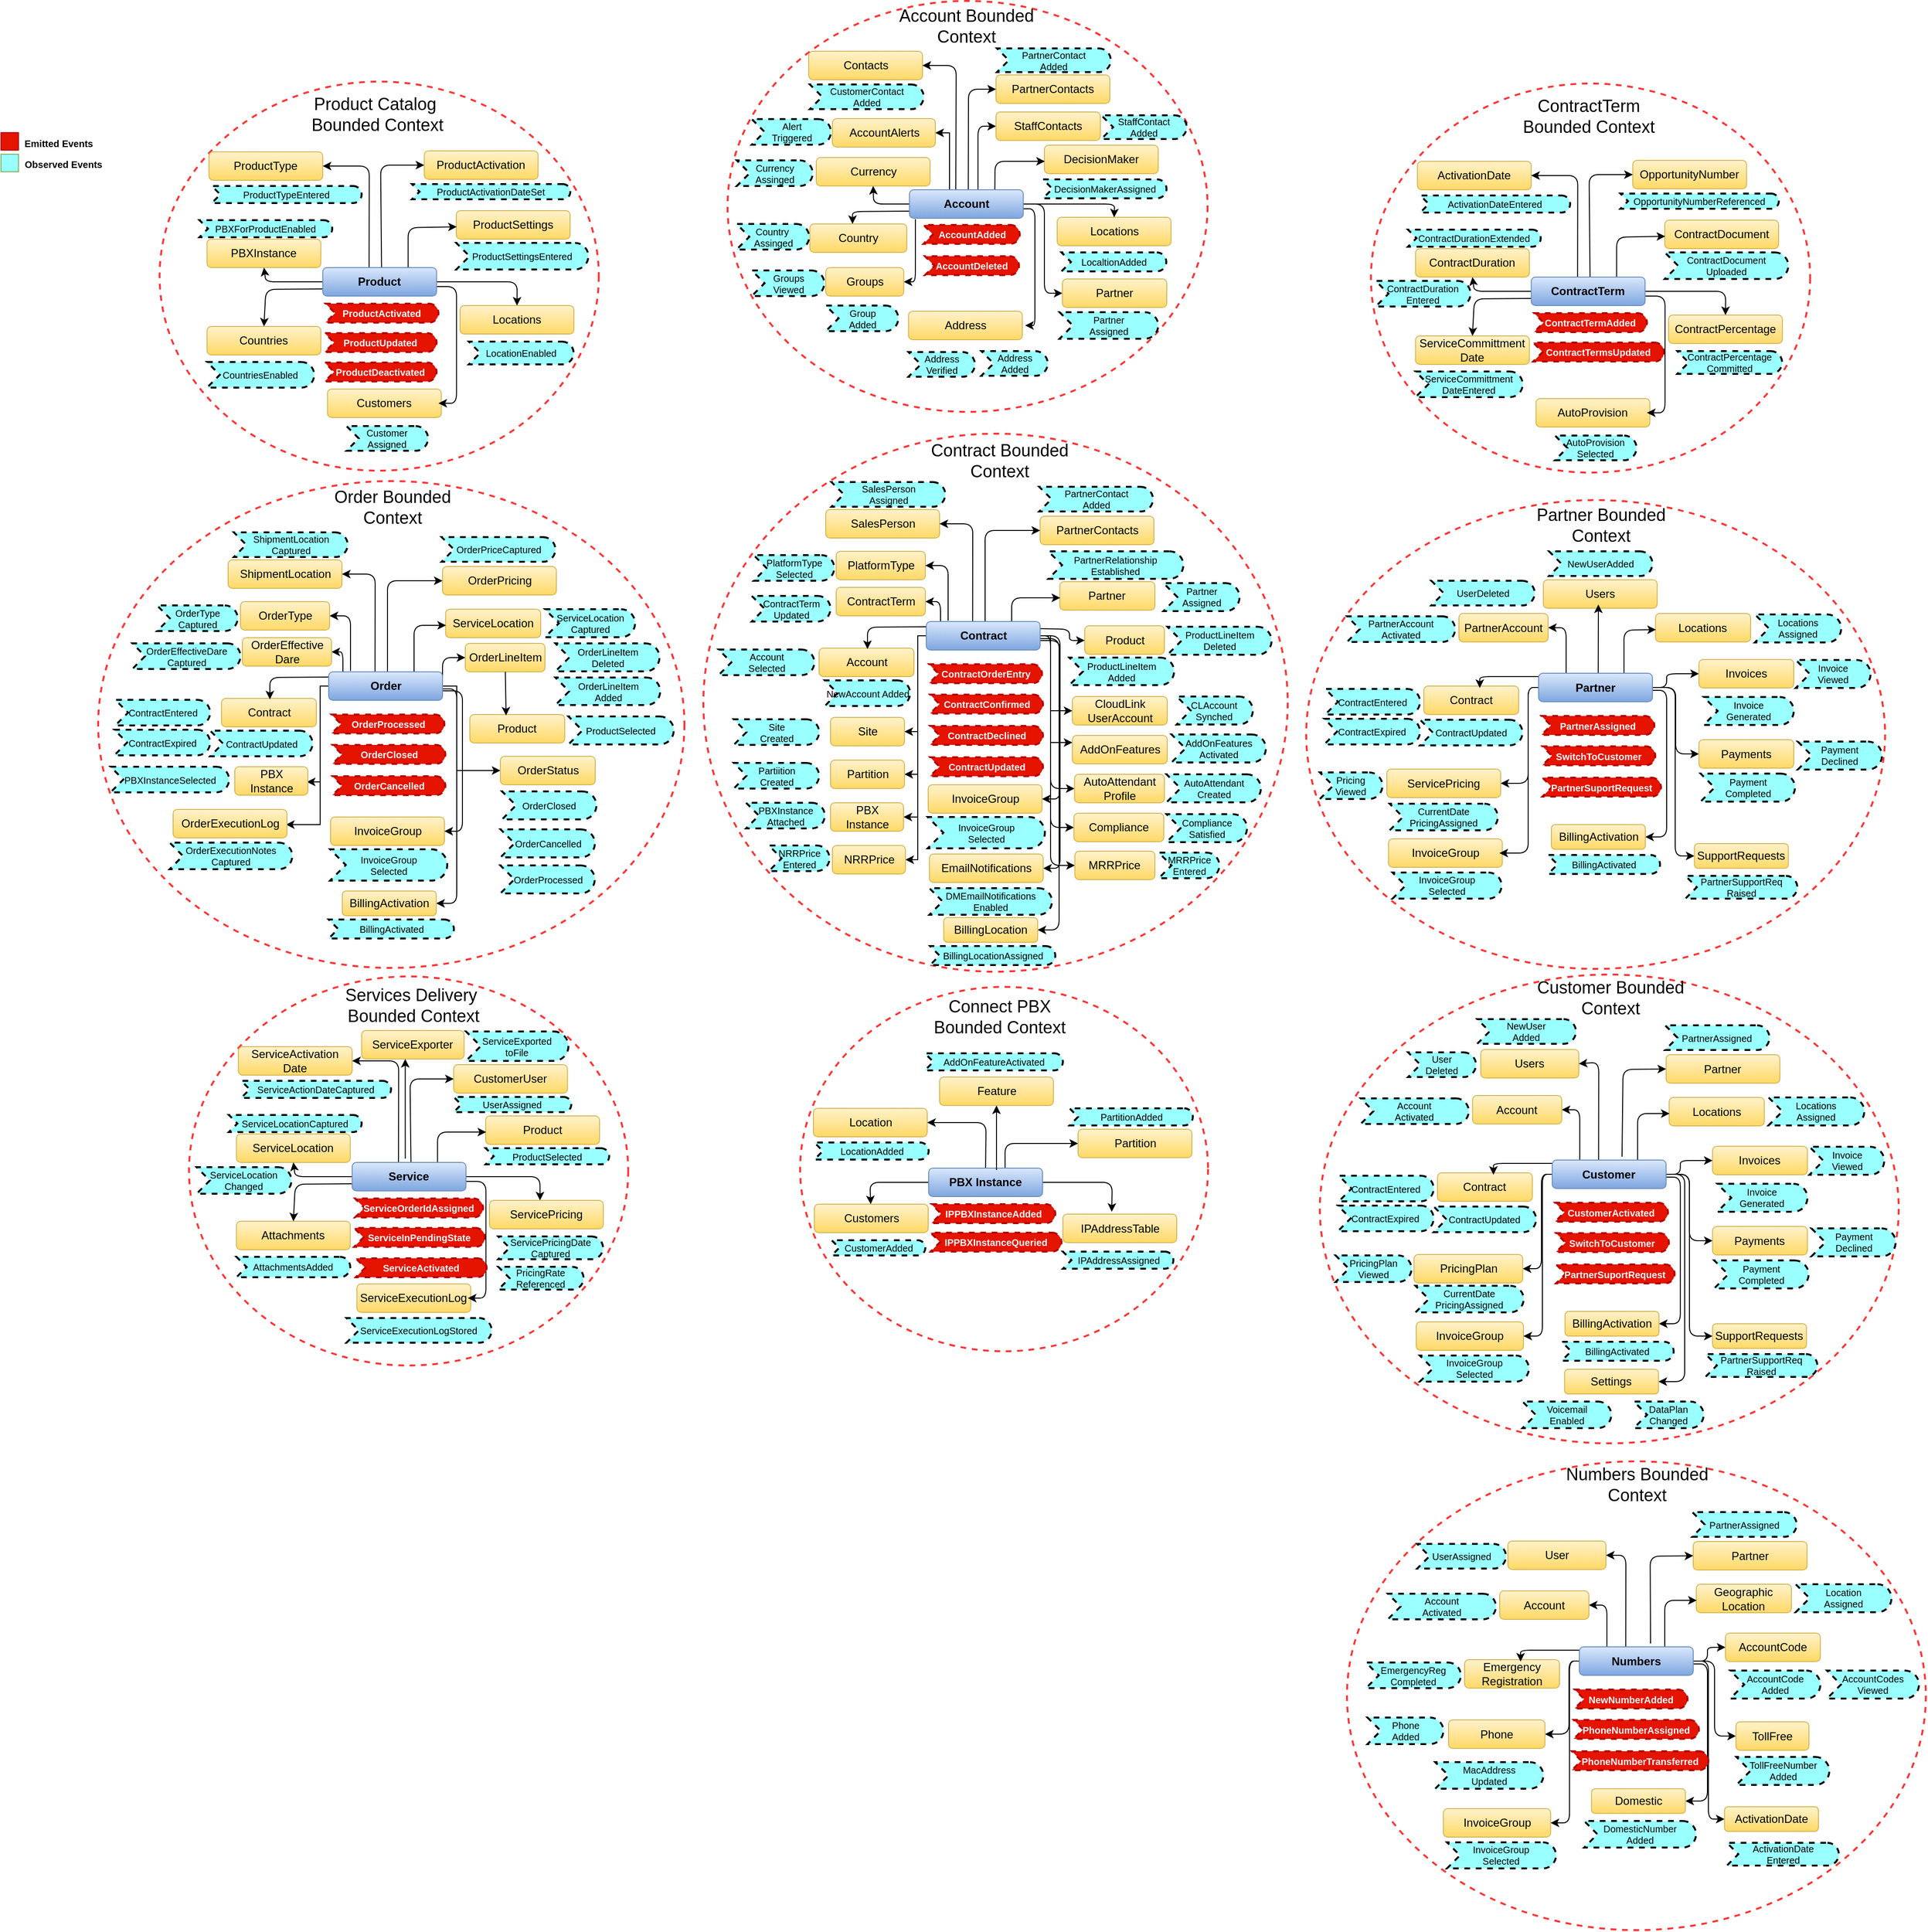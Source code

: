 <mxfile version="14.4.4" type="github">
  <diagram id="r4k9YjdjaylWLoNKeNUF" name="Page-1">
    <mxGraphModel dx="4784" dy="1108" grid="1" gridSize="10" guides="1" tooltips="1" connect="1" arrows="1" fold="1" page="1" pageScale="1" pageWidth="850" pageHeight="1100" math="0" shadow="0">
      <root>
        <mxCell id="0" />
        <mxCell id="1" parent="0" />
        <mxCell id="qQy5YdBlxpbomrs5Gsvu-120" value="" style="ellipse;whiteSpace=wrap;html=1;dashed=1;strokeWidth=2;strokeColor=#FF3333;" parent="1" vertex="1">
          <mxGeometry x="-794" y="570" width="610.25" height="494" as="geometry" />
        </mxCell>
        <mxCell id="9rIR4brEF0M2VbCypg3W-117" value="" style="whiteSpace=wrap;html=1;aspect=fixed;align=left;labelPosition=right;verticalLabelPosition=middle;verticalAlign=middle;fontSize=10;fillColor=#e51400;strokeColor=#B20000;fontColor=#ffffff;" parent="1" vertex="1">
          <mxGeometry x="-2170" y="182.75" width="18.5" height="18.5" as="geometry" />
        </mxCell>
        <mxCell id="9rIR4brEF0M2VbCypg3W-119" value="&lt;h1&gt;&lt;font style=&quot;font-size: 10px&quot;&gt;Emitted Events&lt;/font&gt;&lt;br&gt;&lt;/h1&gt;" style="text;html=1;strokeColor=none;fillColor=none;spacing=5;spacingTop=-20;whiteSpace=wrap;overflow=hidden;rounded=0;fontSize=10;align=center;" parent="1" vertex="1">
          <mxGeometry x="-2164.5" y="176" width="110" height="30" as="geometry" />
        </mxCell>
        <mxCell id="9rIR4brEF0M2VbCypg3W-120" value="&lt;h1&gt;&lt;font style=&quot;font-size: 10px&quot;&gt;Observed Events&lt;/font&gt;&lt;br&gt;&lt;/h1&gt;" style="text;html=1;strokeColor=none;fillColor=none;spacing=5;spacingTop=-20;whiteSpace=wrap;overflow=hidden;rounded=0;fontSize=10;align=center;" parent="1" vertex="1">
          <mxGeometry x="-2151.5" y="198" width="94" height="30" as="geometry" />
        </mxCell>
        <mxCell id="x8yFt2Wua3zqLqM0o2eU-73" value="" style="ellipse;whiteSpace=wrap;html=1;dashed=1;strokeWidth=2;strokeColor=#FF3333;" parent="1" vertex="1">
          <mxGeometry x="-1404" y="44" width="506" height="433" as="geometry" />
        </mxCell>
        <mxCell id="x8yFt2Wua3zqLqM0o2eU-75" value="Locations" style="rounded=1;whiteSpace=wrap;html=1;gradientColor=#ffd966;fillColor=#fff2cc;strokeColor=#d6b656;" parent="1" vertex="1">
          <mxGeometry x="-1056.5" y="272" width="120" height="30" as="geometry" />
        </mxCell>
        <mxCell id="x8yFt2Wua3zqLqM0o2eU-76" value="Country" style="rounded=1;whiteSpace=wrap;html=1;gradientColor=#ffd966;fillColor=#fff2cc;strokeColor=#d6b656;" parent="1" vertex="1">
          <mxGeometry x="-1317.25" y="279" width="102.25" height="30" as="geometry" />
        </mxCell>
        <mxCell id="x8yFt2Wua3zqLqM0o2eU-77" value="DecisionMaker" style="rounded=1;whiteSpace=wrap;html=1;gradientColor=#ffd966;fillColor=#fff2cc;strokeColor=#d6b656;" parent="1" vertex="1">
          <mxGeometry x="-1070" y="196" width="120" height="30" as="geometry" />
        </mxCell>
        <mxCell id="x8yFt2Wua3zqLqM0o2eU-78" value="Currency" style="rounded=1;whiteSpace=wrap;html=1;gradientColor=#ffd966;fillColor=#fff2cc;strokeColor=#d6b656;" parent="1" vertex="1">
          <mxGeometry x="-1310.5" y="209" width="120" height="30" as="geometry" />
        </mxCell>
        <mxCell id="x8yFt2Wua3zqLqM0o2eU-79" value="PartnerContacts" style="rounded=1;whiteSpace=wrap;html=1;gradientColor=#ffd966;fillColor=#fff2cc;strokeColor=#d6b656;" parent="1" vertex="1">
          <mxGeometry x="-1121" y="122" width="120" height="30" as="geometry" />
        </mxCell>
        <mxCell id="x8yFt2Wua3zqLqM0o2eU-80" value="Account Bounded Context" style="text;html=1;strokeColor=none;fillColor=none;align=center;verticalAlign=middle;whiteSpace=wrap;rounded=0;dashed=1;fontSize=18;" parent="1" vertex="1">
          <mxGeometry x="-1237" y="56" width="169.5" height="30" as="geometry" />
        </mxCell>
        <mxCell id="x8yFt2Wua3zqLqM0o2eU-81" value="" style="endArrow=classic;html=1;fontSize=18;entryX=0;entryY=0.5;entryDx=0;entryDy=0;" parent="1" target="x8yFt2Wua3zqLqM0o2eU-79" edge="1">
          <mxGeometry width="50" height="50" relative="1" as="geometry">
            <mxPoint x="-1150.25" y="245" as="sourcePoint" />
            <mxPoint x="-1150.25" y="163" as="targetPoint" />
            <Array as="points">
              <mxPoint x="-1150" y="137" />
            </Array>
          </mxGeometry>
        </mxCell>
        <mxCell id="x8yFt2Wua3zqLqM0o2eU-82" value="" style="endArrow=classic;html=1;fontSize=18;entryX=0.5;entryY=1;entryDx=0;entryDy=0;exitX=0;exitY=0.5;exitDx=0;exitDy=0;" parent="1" source="x8yFt2Wua3zqLqM0o2eU-74" target="x8yFt2Wua3zqLqM0o2eU-78" edge="1">
          <mxGeometry width="50" height="50" relative="1" as="geometry">
            <mxPoint x="-965.25" y="301" as="sourcePoint" />
            <mxPoint x="-915.25" y="251" as="targetPoint" />
            <Array as="points">
              <mxPoint x="-1250" y="258" />
            </Array>
          </mxGeometry>
        </mxCell>
        <mxCell id="x8yFt2Wua3zqLqM0o2eU-83" value="" style="endArrow=classic;html=1;fontSize=18;entryX=0.5;entryY=0;entryDx=0;entryDy=0;exitX=1;exitY=0.5;exitDx=0;exitDy=0;" parent="1" source="x8yFt2Wua3zqLqM0o2eU-74" target="x8yFt2Wua3zqLqM0o2eU-75" edge="1">
          <mxGeometry width="50" height="50" relative="1" as="geometry">
            <mxPoint x="-1202.25" y="268" as="sourcePoint" />
            <mxPoint x="-1262.25" y="227" as="targetPoint" />
            <Array as="points">
              <mxPoint x="-996" y="258" />
            </Array>
          </mxGeometry>
        </mxCell>
        <mxCell id="x8yFt2Wua3zqLqM0o2eU-84" value="" style="endArrow=classic;html=1;fontSize=18;exitX=0;exitY=0.75;exitDx=0;exitDy=0;entryX=0.44;entryY=0;entryDx=0;entryDy=0;entryPerimeter=0;" parent="1" source="x8yFt2Wua3zqLqM0o2eU-74" target="x8yFt2Wua3zqLqM0o2eU-76" edge="1">
          <mxGeometry width="50" height="50" relative="1" as="geometry">
            <mxPoint x="-1315.25" y="455" as="sourcePoint" />
            <mxPoint x="-1212.25" y="331" as="targetPoint" />
            <Array as="points">
              <mxPoint x="-1272.25" y="266" />
            </Array>
          </mxGeometry>
        </mxCell>
        <mxCell id="x8yFt2Wua3zqLqM0o2eU-87" value="" style="endArrow=classic;html=1;fontSize=18;exitX=0.75;exitY=0;exitDx=0;exitDy=0;entryX=0.004;entryY=0.567;entryDx=0;entryDy=0;entryPerimeter=0;" parent="1" source="x8yFt2Wua3zqLqM0o2eU-74" target="x8yFt2Wua3zqLqM0o2eU-77" edge="1">
          <mxGeometry width="50" height="50" relative="1" as="geometry">
            <mxPoint x="-1140.25" y="251" as="sourcePoint" />
            <mxPoint x="-1089.25" y="192" as="targetPoint" />
            <Array as="points">
              <mxPoint x="-1122" y="213" />
            </Array>
          </mxGeometry>
        </mxCell>
        <mxCell id="x8yFt2Wua3zqLqM0o2eU-88" value="DecisionMakerAssigned" style="html=1;outlineConnect=0;whiteSpace=wrap;fillColor=#99ffff;shape=mxgraph.archimate3.event;dashed=1;strokeWidth=2;fontSize=10;" parent="1" vertex="1">
          <mxGeometry x="-1071.5" y="232" width="130.25" height="20" as="geometry" />
        </mxCell>
        <mxCell id="x8yFt2Wua3zqLqM0o2eU-89" value="Currency &lt;br&gt;Assinged" style="html=1;outlineConnect=0;whiteSpace=wrap;fillColor=#99ffff;shape=mxgraph.archimate3.event;dashed=1;strokeWidth=2;fontSize=10;" parent="1" vertex="1">
          <mxGeometry x="-1394.25" y="212" width="80" height="27" as="geometry" />
        </mxCell>
        <mxCell id="x8yFt2Wua3zqLqM0o2eU-90" value="LocaltionAdded" style="html=1;outlineConnect=0;whiteSpace=wrap;fillColor=#99ffff;shape=mxgraph.archimate3.event;dashed=1;strokeWidth=2;fontSize=10;" parent="1" vertex="1">
          <mxGeometry x="-1052" y="309" width="110.5" height="20" as="geometry" />
        </mxCell>
        <mxCell id="x8yFt2Wua3zqLqM0o2eU-92" value="AccountDeleted" style="html=1;outlineConnect=0;whiteSpace=wrap;shape=mxgraph.archimate3.event;dashed=1;strokeWidth=2;fontSize=10;strokeColor=#B20000;fillColor=#e51400;fontColor=#ffffff;fontStyle=1" parent="1" vertex="1">
          <mxGeometry x="-1196" y="313" width="99.25" height="20" as="geometry" />
        </mxCell>
        <mxCell id="x8yFt2Wua3zqLqM0o2eU-93" value="AccountAdded" style="html=1;outlineConnect=0;whiteSpace=wrap;shape=mxgraph.archimate3.event;dashed=1;strokeWidth=2;fontSize=10;strokeColor=#B20000;fillColor=#e51400;fontColor=#ffffff;fontStyle=1" parent="1" vertex="1">
          <mxGeometry x="-1197.5" y="280" width="101.5" height="20" as="geometry" />
        </mxCell>
        <mxCell id="x8yFt2Wua3zqLqM0o2eU-94" value="Address&lt;br&gt;Added" style="html=1;outlineConnect=0;whiteSpace=wrap;fillColor=#99ffff;shape=mxgraph.archimate3.event;dashed=1;strokeWidth=2;fontSize=10;" parent="1" vertex="1">
          <mxGeometry x="-1136.5" y="413" width="70" height="26" as="geometry" />
        </mxCell>
        <mxCell id="x8yFt2Wua3zqLqM0o2eU-95" value="Address" style="rounded=1;whiteSpace=wrap;html=1;gradientColor=#ffd966;fillColor=#fff2cc;strokeColor=#d6b656;" parent="1" vertex="1">
          <mxGeometry x="-1213.25" y="371" width="120" height="30" as="geometry" />
        </mxCell>
        <mxCell id="x8yFt2Wua3zqLqM0o2eU-96" value="" style="endArrow=classic;html=1;exitX=0.5;exitY=1;exitDx=0;exitDy=0;entryX=1;entryY=0.5;entryDx=0;entryDy=0;" parent="1" edge="1">
          <mxGeometry width="50" height="50" relative="1" as="geometry">
            <mxPoint x="-1092.25" y="263" as="sourcePoint" />
            <mxPoint x="-1090.25" y="386" as="targetPoint" />
            <Array as="points">
              <mxPoint x="-1080" y="263" />
              <mxPoint x="-1080" y="290" />
              <mxPoint x="-1080" y="386" />
            </Array>
          </mxGeometry>
        </mxCell>
        <mxCell id="x8yFt2Wua3zqLqM0o2eU-97" value="Country&amp;nbsp;&lt;br&gt;Assinged" style="html=1;outlineConnect=0;whiteSpace=wrap;fillColor=#99ffff;shape=mxgraph.archimate3.event;dashed=1;strokeWidth=2;fontSize=10;" parent="1" vertex="1">
          <mxGeometry x="-1394.5" y="279" width="76.5" height="27" as="geometry" />
        </mxCell>
        <mxCell id="x8yFt2Wua3zqLqM0o2eU-98" value="Contacts" style="rounded=1;whiteSpace=wrap;html=1;gradientColor=#ffd966;fillColor=#fff2cc;strokeColor=#d6b656;" parent="1" vertex="1">
          <mxGeometry x="-1318.5" y="97" width="120" height="30" as="geometry" />
        </mxCell>
        <mxCell id="x8yFt2Wua3zqLqM0o2eU-99" value="" style="endArrow=classic;html=1;fontSize=18;entryX=1;entryY=0.5;entryDx=0;entryDy=0;exitX=0.407;exitY=-0.037;exitDx=0;exitDy=0;exitPerimeter=0;" parent="1" target="x8yFt2Wua3zqLqM0o2eU-98" edge="1">
          <mxGeometry width="50" height="50" relative="1" as="geometry">
            <mxPoint x="-1163.41" y="243.89" as="sourcePoint" />
            <mxPoint x="-1082.25" y="152" as="targetPoint" />
            <Array as="points">
              <mxPoint x="-1163" y="112" />
            </Array>
          </mxGeometry>
        </mxCell>
        <mxCell id="qQy5YdBlxpbomrs5Gsvu-103" style="edgeStyle=orthogonalEdgeStyle;rounded=0;orthogonalLoop=1;jettySize=auto;html=1;entryX=1;entryY=0.5;entryDx=0;entryDy=0;" parent="1" source="x8yFt2Wua3zqLqM0o2eU-74" target="qQy5YdBlxpbomrs5Gsvu-102" edge="1">
          <mxGeometry relative="1" as="geometry">
            <Array as="points">
              <mxPoint x="-1170" y="183" />
            </Array>
          </mxGeometry>
        </mxCell>
        <mxCell id="qQy5YdBlxpbomrs5Gsvu-107" style="edgeStyle=orthogonalEdgeStyle;rounded=1;orthogonalLoop=1;jettySize=auto;html=1;entryX=1;entryY=0.5;entryDx=0;entryDy=0;exitX=0.119;exitY=1.033;exitDx=0;exitDy=0;exitPerimeter=0;" parent="1" target="qQy5YdBlxpbomrs5Gsvu-105" edge="1">
          <mxGeometry relative="1" as="geometry">
            <mxPoint x="-1205.97" y="273.99" as="sourcePoint" />
            <mxPoint x="-1226.25" y="340" as="targetPoint" />
            <Array as="points">
              <mxPoint x="-1206" y="340" />
            </Array>
          </mxGeometry>
        </mxCell>
        <mxCell id="qQy5YdBlxpbomrs5Gsvu-132" style="edgeStyle=orthogonalEdgeStyle;rounded=1;orthogonalLoop=1;jettySize=auto;html=1;entryX=0;entryY=0.5;entryDx=0;entryDy=0;" parent="1" source="x8yFt2Wua3zqLqM0o2eU-74" target="qQy5YdBlxpbomrs5Gsvu-129" edge="1">
          <mxGeometry relative="1" as="geometry">
            <Array as="points">
              <mxPoint x="-1070" y="258" />
              <mxPoint x="-1070" y="352" />
            </Array>
          </mxGeometry>
        </mxCell>
        <mxCell id="qQy5YdBlxpbomrs5Gsvu-197" style="edgeStyle=orthogonalEdgeStyle;rounded=1;orthogonalLoop=1;jettySize=auto;html=1;entryX=0;entryY=0.5;entryDx=0;entryDy=0;" parent="1" source="x8yFt2Wua3zqLqM0o2eU-74" target="qQy5YdBlxpbomrs5Gsvu-195" edge="1">
          <mxGeometry relative="1" as="geometry">
            <Array as="points">
              <mxPoint x="-1140" y="176" />
            </Array>
          </mxGeometry>
        </mxCell>
        <mxCell id="x8yFt2Wua3zqLqM0o2eU-74" value="Account" style="rounded=1;whiteSpace=wrap;html=1;fontStyle=1;gradientColor=#7ea6e0;fillColor=#dae8fc;strokeColor=#6c8ebf;" parent="1" vertex="1">
          <mxGeometry x="-1212.25" y="243" width="120" height="30" as="geometry" />
        </mxCell>
        <mxCell id="x8yFt2Wua3zqLqM0o2eU-100" value="CustomerContact&lt;br&gt;Added" style="html=1;outlineConnect=0;whiteSpace=wrap;fillColor=#99ffff;shape=mxgraph.archimate3.event;dashed=1;strokeWidth=2;fontSize=10;" parent="1" vertex="1">
          <mxGeometry x="-1317.25" y="132" width="120" height="26" as="geometry" />
        </mxCell>
        <mxCell id="x8yFt2Wua3zqLqM0o2eU-102" value="PartnerContact&lt;br&gt;Added" style="html=1;outlineConnect=0;whiteSpace=wrap;fillColor=#99ffff;shape=mxgraph.archimate3.event;dashed=1;strokeWidth=2;fontSize=10;" parent="1" vertex="1">
          <mxGeometry x="-1120" y="94" width="120" height="25" as="geometry" />
        </mxCell>
        <mxCell id="x8yFt2Wua3zqLqM0o2eU-103" value="Address&lt;br&gt;Verified" style="html=1;outlineConnect=0;whiteSpace=wrap;fillColor=#99ffff;shape=mxgraph.archimate3.event;dashed=1;strokeWidth=2;fontSize=10;" parent="1" vertex="1">
          <mxGeometry x="-1213.25" y="414" width="70" height="26" as="geometry" />
        </mxCell>
        <mxCell id="x8yFt2Wua3zqLqM0o2eU-104" value="" style="ellipse;whiteSpace=wrap;html=1;dashed=1;strokeWidth=2;strokeColor=#FF3333;" parent="1" vertex="1">
          <mxGeometry x="-1429.5" y="500" width="616" height="567" as="geometry" />
        </mxCell>
        <mxCell id="x8yFt2Wua3zqLqM0o2eU-105" value="Product" style="rounded=1;whiteSpace=wrap;html=1;gradientColor=#ffd966;fillColor=#fff2cc;strokeColor=#d6b656;" parent="1" vertex="1">
          <mxGeometry x="-1027.5" y="702.5" width="84" height="30" as="geometry" />
        </mxCell>
        <mxCell id="x8yFt2Wua3zqLqM0o2eU-106" value="Account" style="rounded=1;whiteSpace=wrap;html=1;gradientColor=#ffd966;fillColor=#fff2cc;strokeColor=#d6b656;" parent="1" vertex="1">
          <mxGeometry x="-1307.5" y="726" width="100" height="30" as="geometry" />
        </mxCell>
        <mxCell id="x8yFt2Wua3zqLqM0o2eU-107" value="Partner" style="rounded=1;whiteSpace=wrap;html=1;gradientColor=#ffd966;fillColor=#fff2cc;strokeColor=#d6b656;" parent="1" vertex="1">
          <mxGeometry x="-1053.76" y="656" width="100.26" height="30" as="geometry" />
        </mxCell>
        <mxCell id="x8yFt2Wua3zqLqM0o2eU-108" value="PlatformType" style="rounded=1;whiteSpace=wrap;html=1;gradientColor=#ffd966;fillColor=#fff2cc;strokeColor=#d6b656;" parent="1" vertex="1">
          <mxGeometry x="-1289.5" y="624" width="94" height="30" as="geometry" />
        </mxCell>
        <mxCell id="x8yFt2Wua3zqLqM0o2eU-109" value="PartnerContacts" style="rounded=1;whiteSpace=wrap;html=1;gradientColor=#ffd966;fillColor=#fff2cc;strokeColor=#d6b656;" parent="1" vertex="1">
          <mxGeometry x="-1074.5" y="587" width="120" height="30" as="geometry" />
        </mxCell>
        <mxCell id="x8yFt2Wua3zqLqM0o2eU-110" value="Contract Bounded Context" style="text;html=1;strokeColor=none;fillColor=none;align=center;verticalAlign=middle;whiteSpace=wrap;rounded=0;dashed=1;fontSize=18;" parent="1" vertex="1">
          <mxGeometry x="-1202.25" y="514" width="169.5" height="30" as="geometry" />
        </mxCell>
        <mxCell id="x8yFt2Wua3zqLqM0o2eU-111" value="" style="endArrow=classic;html=1;fontSize=18;entryX=0;entryY=0.5;entryDx=0;entryDy=0;" parent="1" target="x8yFt2Wua3zqLqM0o2eU-109" edge="1">
          <mxGeometry width="50" height="50" relative="1" as="geometry">
            <mxPoint x="-1132.5" y="700" as="sourcePoint" />
            <mxPoint x="-1132.5" y="618" as="targetPoint" />
            <Array as="points">
              <mxPoint x="-1132.5" y="602" />
            </Array>
          </mxGeometry>
        </mxCell>
        <mxCell id="x8yFt2Wua3zqLqM0o2eU-112" value="" style="endArrow=classic;html=1;fontSize=18;entryX=1;entryY=0.5;entryDx=0;entryDy=0;" parent="1" target="x8yFt2Wua3zqLqM0o2eU-108" edge="1">
          <mxGeometry width="50" height="50" relative="1" as="geometry">
            <mxPoint x="-1171.5" y="697" as="sourcePoint" />
            <mxPoint x="-1201.5" y="667" as="targetPoint" />
            <Array as="points">
              <mxPoint x="-1171.5" y="639" />
            </Array>
          </mxGeometry>
        </mxCell>
        <mxCell id="x8yFt2Wua3zqLqM0o2eU-113" value="" style="endArrow=classic;html=1;fontSize=18;exitX=1;exitY=0.25;exitDx=0;exitDy=0;" parent="1" source="x8yFt2Wua3zqLqM0o2eU-127" target="x8yFt2Wua3zqLqM0o2eU-105" edge="1">
          <mxGeometry width="50" height="50" relative="1" as="geometry">
            <mxPoint x="-1184.5" y="723" as="sourcePoint" />
            <mxPoint x="-1013.5" y="727" as="targetPoint" />
            <Array as="points">
              <mxPoint x="-1043.5" y="706" />
              <mxPoint x="-1043.5" y="718" />
            </Array>
          </mxGeometry>
        </mxCell>
        <mxCell id="x8yFt2Wua3zqLqM0o2eU-114" value="" style="endArrow=classic;html=1;fontSize=18;exitX=0;exitY=0.75;exitDx=0;exitDy=0;" parent="1" edge="1">
          <mxGeometry width="50" height="50" relative="1" as="geometry">
            <mxPoint x="-1194.5" y="703.5" as="sourcePoint" />
            <mxPoint x="-1256.5" y="727" as="targetPoint" />
            <Array as="points">
              <mxPoint x="-1256.5" y="704" />
            </Array>
          </mxGeometry>
        </mxCell>
        <mxCell id="x8yFt2Wua3zqLqM0o2eU-115" value="" style="endArrow=classic;html=1;fontSize=18;exitX=0.75;exitY=0;exitDx=0;exitDy=0;entryX=0.004;entryY=0.567;entryDx=0;entryDy=0;entryPerimeter=0;" parent="1" source="x8yFt2Wua3zqLqM0o2eU-127" target="x8yFt2Wua3zqLqM0o2eU-107" edge="1">
          <mxGeometry width="50" height="50" relative="1" as="geometry">
            <mxPoint x="-1122.5" y="706" as="sourcePoint" />
            <mxPoint x="-1071.5" y="647" as="targetPoint" />
            <Array as="points">
              <mxPoint x="-1104.5" y="673" />
            </Array>
          </mxGeometry>
        </mxCell>
        <mxCell id="x8yFt2Wua3zqLqM0o2eU-116" value="Partner&lt;br&gt;Assigned" style="html=1;outlineConnect=0;whiteSpace=wrap;fillColor=#99ffff;shape=mxgraph.archimate3.event;dashed=1;strokeWidth=2;fontSize=10;align=center;" parent="1" vertex="1">
          <mxGeometry x="-944.5" y="657.5" width="80.26" height="29.5" as="geometry" />
        </mxCell>
        <mxCell id="x8yFt2Wua3zqLqM0o2eU-117" value="PlatformType&lt;br&gt;Selected" style="html=1;outlineConnect=0;whiteSpace=wrap;fillColor=#99ffff;shape=mxgraph.archimate3.event;dashed=1;strokeWidth=2;fontSize=10;" parent="1" vertex="1">
          <mxGeometry x="-1376.5" y="628" width="85" height="27" as="geometry" />
        </mxCell>
        <mxCell id="x8yFt2Wua3zqLqM0o2eU-118" value="ProductLineItem&lt;br&gt;Added" style="html=1;outlineConnect=0;whiteSpace=wrap;fillColor=#99ffff;shape=mxgraph.archimate3.event;dashed=1;strokeWidth=2;fontSize=10;" parent="1" vertex="1">
          <mxGeometry x="-1043.75" y="736" width="110.5" height="29" as="geometry" />
        </mxCell>
        <mxCell id="x8yFt2Wua3zqLqM0o2eU-119" value="ContractOrderEntry" style="html=1;outlineConnect=0;whiteSpace=wrap;shape=mxgraph.archimate3.event;dashed=1;strokeWidth=2;fontSize=10;strokeColor=#B20000;fillColor=#e51400;fontColor=#ffffff;fontStyle=1" parent="1" vertex="1">
          <mxGeometry x="-1191.5" y="743" width="119" height="20" as="geometry" />
        </mxCell>
        <mxCell id="x8yFt2Wua3zqLqM0o2eU-120" value="ContractUpdated" style="html=1;outlineConnect=0;whiteSpace=wrap;shape=mxgraph.archimate3.event;dashed=1;strokeWidth=2;fontSize=10;strokeColor=#B20000;fillColor=#e51400;fontColor=#ffffff;fontStyle=1" parent="1" vertex="1">
          <mxGeometry x="-1190.5" y="841" width="119" height="20" as="geometry" />
        </mxCell>
        <mxCell id="x8yFt2Wua3zqLqM0o2eU-122" value="InvoiceGroup" style="rounded=1;whiteSpace=wrap;html=1;gradientColor=#ffd966;fillColor=#fff2cc;strokeColor=#d6b656;" parent="1" vertex="1">
          <mxGeometry x="-1192.5" y="870" width="120" height="30" as="geometry" />
        </mxCell>
        <mxCell id="x8yFt2Wua3zqLqM0o2eU-123" value="" style="endArrow=classic;html=1;exitX=0.5;exitY=1;exitDx=0;exitDy=0;entryX=1;entryY=0.5;entryDx=0;entryDy=0;" parent="1" target="x8yFt2Wua3zqLqM0o2eU-122" edge="1">
          <mxGeometry width="50" height="50" relative="1" as="geometry">
            <mxPoint x="-1074.5" y="718" as="sourcePoint" />
            <mxPoint x="-1072.5" y="841" as="targetPoint" />
            <Array as="points">
              <mxPoint x="-1053.5" y="718" />
              <mxPoint x="-1053.5" y="885" />
            </Array>
          </mxGeometry>
        </mxCell>
        <mxCell id="x8yFt2Wua3zqLqM0o2eU-124" value="Account&lt;br&gt;Selected" style="html=1;outlineConnect=0;whiteSpace=wrap;fillColor=#99ffff;shape=mxgraph.archimate3.event;dashed=1;strokeWidth=2;fontSize=10;" parent="1" vertex="1">
          <mxGeometry x="-1413.5" y="727.5" width="101" height="27" as="geometry" />
        </mxCell>
        <mxCell id="x8yFt2Wua3zqLqM0o2eU-125" value="SalesPerson" style="rounded=1;whiteSpace=wrap;html=1;gradientColor=#ffd966;fillColor=#fff2cc;strokeColor=#d6b656;" parent="1" vertex="1">
          <mxGeometry x="-1300.5" y="580" width="120" height="30" as="geometry" />
        </mxCell>
        <mxCell id="x8yFt2Wua3zqLqM0o2eU-126" value="" style="endArrow=classic;html=1;fontSize=18;entryX=1;entryY=0.5;entryDx=0;entryDy=0;exitX=0.407;exitY=-0.037;exitDx=0;exitDy=0;exitPerimeter=0;" parent="1" target="x8yFt2Wua3zqLqM0o2eU-125" edge="1">
          <mxGeometry width="50" height="50" relative="1" as="geometry">
            <mxPoint x="-1145.66" y="698.89" as="sourcePoint" />
            <mxPoint x="-1064.5" y="607" as="targetPoint" />
            <Array as="points">
              <mxPoint x="-1145.5" y="595" />
            </Array>
          </mxGeometry>
        </mxCell>
        <mxCell id="x8yFt2Wua3zqLqM0o2eU-140" style="edgeStyle=orthogonalEdgeStyle;rounded=0;orthogonalLoop=1;jettySize=auto;html=1;entryX=0;entryY=0.5;entryDx=0;entryDy=0;fontSize=16;" parent="1" source="x8yFt2Wua3zqLqM0o2eU-127" target="x8yFt2Wua3zqLqM0o2eU-138" edge="1">
          <mxGeometry relative="1" as="geometry">
            <Array as="points">
              <mxPoint x="-1063.5" y="713" />
              <mxPoint x="-1063.5" y="792" />
            </Array>
          </mxGeometry>
        </mxCell>
        <mxCell id="x8yFt2Wua3zqLqM0o2eU-143" style="edgeStyle=orthogonalEdgeStyle;rounded=0;orthogonalLoop=1;jettySize=auto;html=1;entryX=0;entryY=0.25;entryDx=0;entryDy=0;fontSize=16;" parent="1" source="x8yFt2Wua3zqLqM0o2eU-127" target="x8yFt2Wua3zqLqM0o2eU-141" edge="1">
          <mxGeometry relative="1" as="geometry">
            <Array as="points">
              <mxPoint x="-1063.5" y="713" />
              <mxPoint x="-1063.5" y="826" />
            </Array>
          </mxGeometry>
        </mxCell>
        <mxCell id="xI-_J-oyyOmIZLtXHt4S-10" style="edgeStyle=orthogonalEdgeStyle;rounded=0;orthogonalLoop=1;jettySize=auto;html=1;entryX=1;entryY=0.5;entryDx=0;entryDy=0;" parent="1" source="x8yFt2Wua3zqLqM0o2eU-127" target="xI-_J-oyyOmIZLtXHt4S-3" edge="1">
          <mxGeometry relative="1" as="geometry">
            <Array as="points">
              <mxPoint x="-1203.5" y="713" />
              <mxPoint x="-1203.5" y="814" />
            </Array>
          </mxGeometry>
        </mxCell>
        <mxCell id="xI-_J-oyyOmIZLtXHt4S-11" style="edgeStyle=orthogonalEdgeStyle;rounded=0;orthogonalLoop=1;jettySize=auto;html=1;entryX=1;entryY=0.5;entryDx=0;entryDy=0;" parent="1" source="x8yFt2Wua3zqLqM0o2eU-127" target="xI-_J-oyyOmIZLtXHt4S-4" edge="1">
          <mxGeometry relative="1" as="geometry">
            <Array as="points">
              <mxPoint x="-1203.5" y="713" />
              <mxPoint x="-1203.5" y="859" />
            </Array>
          </mxGeometry>
        </mxCell>
        <mxCell id="xI-_J-oyyOmIZLtXHt4S-12" style="edgeStyle=orthogonalEdgeStyle;rounded=0;orthogonalLoop=1;jettySize=auto;html=1;entryX=1;entryY=0.5;entryDx=0;entryDy=0;" parent="1" source="x8yFt2Wua3zqLqM0o2eU-127" target="xI-_J-oyyOmIZLtXHt4S-5" edge="1">
          <mxGeometry relative="1" as="geometry">
            <Array as="points">
              <mxPoint x="-1203.5" y="713" />
              <mxPoint x="-1203.5" y="904" />
            </Array>
          </mxGeometry>
        </mxCell>
        <mxCell id="xI-_J-oyyOmIZLtXHt4S-13" style="edgeStyle=orthogonalEdgeStyle;rounded=0;orthogonalLoop=1;jettySize=auto;html=1;entryX=1;entryY=0.5;entryDx=0;entryDy=0;" parent="1" source="x8yFt2Wua3zqLqM0o2eU-127" target="xI-_J-oyyOmIZLtXHt4S-6" edge="1">
          <mxGeometry relative="1" as="geometry">
            <Array as="points">
              <mxPoint x="-1203.5" y="713" />
              <mxPoint x="-1203.5" y="949" />
            </Array>
          </mxGeometry>
        </mxCell>
        <mxCell id="xI-_J-oyyOmIZLtXHt4S-22" style="edgeStyle=orthogonalEdgeStyle;rounded=1;orthogonalLoop=1;jettySize=auto;html=1;entryX=1;entryY=0.5;entryDx=0;entryDy=0;" parent="1" source="x8yFt2Wua3zqLqM0o2eU-127" target="xI-_J-oyyOmIZLtXHt4S-21" edge="1">
          <mxGeometry relative="1" as="geometry">
            <Array as="points">
              <mxPoint x="-1179.5" y="677" />
            </Array>
          </mxGeometry>
        </mxCell>
        <mxCell id="xI-_J-oyyOmIZLtXHt4S-26" style="edgeStyle=orthogonalEdgeStyle;rounded=1;orthogonalLoop=1;jettySize=auto;html=1;entryX=1;entryY=0.5;entryDx=0;entryDy=0;exitX=1;exitY=0.5;exitDx=0;exitDy=0;exitPerimeter=0;" parent="1" source="x8yFt2Wua3zqLqM0o2eU-127" target="xI-_J-oyyOmIZLtXHt4S-24" edge="1">
          <mxGeometry relative="1" as="geometry">
            <Array as="points">
              <mxPoint x="-1053.5" y="713" />
              <mxPoint x="-1053.5" y="958" />
            </Array>
          </mxGeometry>
        </mxCell>
        <mxCell id="xI-_J-oyyOmIZLtXHt4S-27" style="edgeStyle=orthogonalEdgeStyle;rounded=1;orthogonalLoop=1;jettySize=auto;html=1;entryX=0;entryY=0.5;entryDx=0;entryDy=0;" parent="1" source="x8yFt2Wua3zqLqM0o2eU-127" target="xI-_J-oyyOmIZLtXHt4S-17" edge="1">
          <mxGeometry relative="1" as="geometry">
            <Array as="points">
              <mxPoint x="-1063.5" y="713" />
              <mxPoint x="-1063.5" y="915" />
            </Array>
          </mxGeometry>
        </mxCell>
        <mxCell id="xI-_J-oyyOmIZLtXHt4S-28" style="edgeStyle=orthogonalEdgeStyle;rounded=1;orthogonalLoop=1;jettySize=auto;html=1;entryX=0;entryY=0.5;entryDx=0;entryDy=0;" parent="1" source="x8yFt2Wua3zqLqM0o2eU-127" target="xI-_J-oyyOmIZLtXHt4S-1" edge="1">
          <mxGeometry relative="1" as="geometry">
            <Array as="points">
              <mxPoint x="-1063.5" y="713" />
              <mxPoint x="-1063.5" y="874" />
            </Array>
          </mxGeometry>
        </mxCell>
        <mxCell id="xI-_J-oyyOmIZLtXHt4S-60" style="edgeStyle=orthogonalEdgeStyle;rounded=1;orthogonalLoop=1;jettySize=auto;html=1;entryX=0;entryY=0.5;entryDx=0;entryDy=0;" parent="1" edge="1">
          <mxGeometry relative="1" as="geometry">
            <mxPoint x="-1074.5" y="713" as="sourcePoint" />
            <mxPoint x="-1037.88" y="955" as="targetPoint" />
            <Array as="points">
              <mxPoint x="-1063.5" y="713" />
              <mxPoint x="-1063.5" y="955" />
            </Array>
          </mxGeometry>
        </mxCell>
        <mxCell id="xI-_J-oyyOmIZLtXHt4S-61" style="edgeStyle=orthogonalEdgeStyle;rounded=1;orthogonalLoop=1;jettySize=auto;html=1;entryX=1;entryY=0.5;entryDx=0;entryDy=0;exitX=1;exitY=0.5;exitDx=0;exitDy=0;" parent="1" target="xI-_J-oyyOmIZLtXHt4S-57" edge="1">
          <mxGeometry relative="1" as="geometry">
            <mxPoint x="-1074.5" y="716" as="sourcePoint" />
            <mxPoint x="-1077.12" y="1032.5" as="targetPoint" />
            <Array as="points">
              <mxPoint x="-1054.5" y="716" />
              <mxPoint x="-1054.5" y="1023" />
            </Array>
          </mxGeometry>
        </mxCell>
        <mxCell id="x8yFt2Wua3zqLqM0o2eU-127" value="Contract" style="rounded=1;whiteSpace=wrap;html=1;fontStyle=1;gradientColor=#7ea6e0;fillColor=#dae8fc;strokeColor=#6c8ebf;" parent="1" vertex="1">
          <mxGeometry x="-1194.5" y="698" width="120" height="30" as="geometry" />
        </mxCell>
        <mxCell id="x8yFt2Wua3zqLqM0o2eU-128" value="SalesPerson&lt;br&gt;Assigned" style="html=1;outlineConnect=0;whiteSpace=wrap;fillColor=#99ffff;shape=mxgraph.archimate3.event;dashed=1;strokeWidth=2;fontSize=10;" parent="1" vertex="1">
          <mxGeometry x="-1294.5" y="551" width="120" height="26" as="geometry" />
        </mxCell>
        <mxCell id="x8yFt2Wua3zqLqM0o2eU-129" value="PartnerContact&lt;br&gt;Added" style="html=1;outlineConnect=0;whiteSpace=wrap;fillColor=#99ffff;shape=mxgraph.archimate3.event;dashed=1;strokeWidth=2;fontSize=10;" parent="1" vertex="1">
          <mxGeometry x="-1075.5" y="556" width="120" height="26" as="geometry" />
        </mxCell>
        <mxCell id="x8yFt2Wua3zqLqM0o2eU-130" value="InvoiceGroup&lt;br&gt;Selected" style="html=1;outlineConnect=0;whiteSpace=wrap;fillColor=#99ffff;shape=mxgraph.archimate3.event;dashed=1;strokeWidth=2;fontSize=10;" parent="1" vertex="1">
          <mxGeometry x="-1193.01" y="904" width="123.51" height="33" as="geometry" />
        </mxCell>
        <mxCell id="x8yFt2Wua3zqLqM0o2eU-131" value="PartnerRelationship&lt;br&gt;Established" style="html=1;outlineConnect=0;whiteSpace=wrap;fillColor=#99ffff;shape=mxgraph.archimate3.event;dashed=1;strokeWidth=2;fontSize=10;" parent="1" vertex="1">
          <mxGeometry x="-1065.88" y="624" width="142.38" height="29" as="geometry" />
        </mxCell>
        <mxCell id="x8yFt2Wua3zqLqM0o2eU-134" value="NewAccount Added" style="html=1;outlineConnect=0;whiteSpace=wrap;fillColor=#99ffff;shape=mxgraph.archimate3.event;dashed=1;strokeWidth=2;fontSize=10;" parent="1" vertex="1">
          <mxGeometry x="-1301.5" y="760" width="90" height="27" as="geometry" />
        </mxCell>
        <mxCell id="x8yFt2Wua3zqLqM0o2eU-137" value="ProductLineItem&lt;br&gt;Deleted" style="html=1;outlineConnect=0;whiteSpace=wrap;fillColor=#99ffff;shape=mxgraph.archimate3.event;dashed=1;strokeWidth=2;fontSize=10;align=center;" parent="1" vertex="1">
          <mxGeometry x="-940.25" y="703.5" width="109.75" height="29.5" as="geometry" />
        </mxCell>
        <mxCell id="x8yFt2Wua3zqLqM0o2eU-138" value="CloudLink&lt;br&gt;UserAccount" style="rounded=1;whiteSpace=wrap;html=1;gradientColor=#ffd966;fillColor=#fff2cc;strokeColor=#d6b656;" parent="1" vertex="1">
          <mxGeometry x="-1040.5" y="777" width="100" height="30" as="geometry" />
        </mxCell>
        <mxCell id="x8yFt2Wua3zqLqM0o2eU-139" value="CLAccount&lt;br&gt;Synched" style="html=1;outlineConnect=0;whiteSpace=wrap;fillColor=#99ffff;shape=mxgraph.archimate3.event;dashed=1;strokeWidth=2;fontSize=10;align=center;" parent="1" vertex="1">
          <mxGeometry x="-930.51" y="777" width="80.26" height="29.5" as="geometry" />
        </mxCell>
        <mxCell id="x8yFt2Wua3zqLqM0o2eU-141" value="AddOnFeatures" style="rounded=1;whiteSpace=wrap;html=1;gradientColor=#ffd966;fillColor=#fff2cc;strokeColor=#d6b656;" parent="1" vertex="1">
          <mxGeometry x="-1040.5" y="818" width="100" height="30" as="geometry" />
        </mxCell>
        <mxCell id="x8yFt2Wua3zqLqM0o2eU-142" value="AddOnFeatures&lt;br&gt;Activated" style="html=1;outlineConnect=0;whiteSpace=wrap;fillColor=#99ffff;shape=mxgraph.archimate3.event;dashed=1;strokeWidth=2;fontSize=10;align=center;" parent="1" vertex="1">
          <mxGeometry x="-936" y="817" width="99.5" height="29.5" as="geometry" />
        </mxCell>
        <mxCell id="xI-_J-oyyOmIZLtXHt4S-1" value="AutoAttendant&lt;br&gt;Profile" style="rounded=1;whiteSpace=wrap;html=1;gradientColor=#ffd966;fillColor=#fff2cc;strokeColor=#d6b656;" parent="1" vertex="1">
          <mxGeometry x="-1038.25" y="859" width="94.75" height="30" as="geometry" />
        </mxCell>
        <mxCell id="xI-_J-oyyOmIZLtXHt4S-2" value="AutoAttendant&lt;br&gt;Created" style="html=1;outlineConnect=0;whiteSpace=wrap;fillColor=#99ffff;shape=mxgraph.archimate3.event;dashed=1;strokeWidth=2;fontSize=10;align=center;" parent="1" vertex="1">
          <mxGeometry x="-941.25" y="859" width="99.5" height="29.5" as="geometry" />
        </mxCell>
        <mxCell id="xI-_J-oyyOmIZLtXHt4S-3" value="Site" style="rounded=1;whiteSpace=wrap;html=1;gradientColor=#ffd966;fillColor=#fff2cc;strokeColor=#d6b656;" parent="1" vertex="1">
          <mxGeometry x="-1295.5" y="799" width="78" height="30" as="geometry" />
        </mxCell>
        <mxCell id="xI-_J-oyyOmIZLtXHt4S-4" value="Partition" style="rounded=1;whiteSpace=wrap;html=1;gradientColor=#ffd966;fillColor=#fff2cc;strokeColor=#d6b656;" parent="1" vertex="1">
          <mxGeometry x="-1295.5" y="844" width="78" height="30" as="geometry" />
        </mxCell>
        <mxCell id="xI-_J-oyyOmIZLtXHt4S-5" value="PBX&lt;br&gt;Instance" style="rounded=1;whiteSpace=wrap;html=1;gradientColor=#ffd966;fillColor=#fff2cc;strokeColor=#d6b656;" parent="1" vertex="1">
          <mxGeometry x="-1295.5" y="889" width="77" height="30" as="geometry" />
        </mxCell>
        <mxCell id="xI-_J-oyyOmIZLtXHt4S-6" value="NRRPrice" style="rounded=1;whiteSpace=wrap;html=1;gradientColor=#ffd966;fillColor=#fff2cc;strokeColor=#d6b656;" parent="1" vertex="1">
          <mxGeometry x="-1293.5" y="934" width="77" height="30" as="geometry" />
        </mxCell>
        <mxCell id="xI-_J-oyyOmIZLtXHt4S-7" value="Site &lt;br&gt;Created" style="html=1;outlineConnect=0;whiteSpace=wrap;fillColor=#99ffff;shape=mxgraph.archimate3.event;dashed=1;strokeWidth=2;fontSize=10;" parent="1" vertex="1">
          <mxGeometry x="-1397.5" y="801" width="90" height="27" as="geometry" />
        </mxCell>
        <mxCell id="xI-_J-oyyOmIZLtXHt4S-8" value="Partiition&lt;br&gt;Created" style="html=1;outlineConnect=0;whiteSpace=wrap;fillColor=#99ffff;shape=mxgraph.archimate3.event;dashed=1;strokeWidth=2;fontSize=10;" parent="1" vertex="1">
          <mxGeometry x="-1397.5" y="847" width="90" height="27" as="geometry" />
        </mxCell>
        <mxCell id="xI-_J-oyyOmIZLtXHt4S-9" value="PBXInstance&lt;br&gt;Attached" style="html=1;outlineConnect=0;whiteSpace=wrap;fillColor=#99ffff;shape=mxgraph.archimate3.event;dashed=1;strokeWidth=2;fontSize=10;" parent="1" vertex="1">
          <mxGeometry x="-1384.5" y="889" width="83" height="27" as="geometry" />
        </mxCell>
        <mxCell id="xI-_J-oyyOmIZLtXHt4S-14" value="NRRPrice&lt;br&gt;Entered" style="html=1;outlineConnect=0;whiteSpace=wrap;fillColor=#99ffff;shape=mxgraph.archimate3.event;dashed=1;strokeWidth=2;fontSize=10;" parent="1" vertex="1">
          <mxGeometry x="-1360.5" y="934" width="64" height="27" as="geometry" />
        </mxCell>
        <mxCell id="xI-_J-oyyOmIZLtXHt4S-15" value="ContractDeclined" style="html=1;outlineConnect=0;whiteSpace=wrap;shape=mxgraph.archimate3.event;dashed=1;strokeWidth=2;fontSize=10;strokeColor=#B20000;fillColor=#e51400;fontColor=#ffffff;fontStyle=1" parent="1" vertex="1">
          <mxGeometry x="-1190.5" y="808" width="119" height="20" as="geometry" />
        </mxCell>
        <mxCell id="xI-_J-oyyOmIZLtXHt4S-16" value="ContractConfirmed" style="html=1;outlineConnect=0;whiteSpace=wrap;shape=mxgraph.archimate3.event;dashed=1;strokeWidth=2;fontSize=10;strokeColor=#B20000;fillColor=#e51400;fontColor=#ffffff;fontStyle=1" parent="1" vertex="1">
          <mxGeometry x="-1190.5" y="775" width="119" height="20" as="geometry" />
        </mxCell>
        <mxCell id="xI-_J-oyyOmIZLtXHt4S-17" value="Compliance" style="rounded=1;whiteSpace=wrap;html=1;gradientColor=#ffd966;fillColor=#fff2cc;strokeColor=#d6b656;" parent="1" vertex="1">
          <mxGeometry x="-1038.87" y="900" width="94.75" height="30" as="geometry" />
        </mxCell>
        <mxCell id="xI-_J-oyyOmIZLtXHt4S-18" value="Compliance&lt;br&gt;Satisfied" style="html=1;outlineConnect=0;whiteSpace=wrap;fillColor=#99ffff;shape=mxgraph.archimate3.event;dashed=1;strokeWidth=2;fontSize=10;align=center;" parent="1" vertex="1">
          <mxGeometry x="-941.25" y="901" width="84.87" height="29.5" as="geometry" />
        </mxCell>
        <mxCell id="xI-_J-oyyOmIZLtXHt4S-21" value="ContractTerm" style="rounded=1;whiteSpace=wrap;html=1;gradientColor=#ffd966;fillColor=#fff2cc;strokeColor=#d6b656;" parent="1" vertex="1">
          <mxGeometry x="-1289.5" y="662" width="94" height="30" as="geometry" />
        </mxCell>
        <mxCell id="xI-_J-oyyOmIZLtXHt4S-23" value="ContractTerm&lt;br&gt;Updated" style="html=1;outlineConnect=0;whiteSpace=wrap;fillColor=#99ffff;shape=mxgraph.archimate3.event;dashed=1;strokeWidth=2;fontSize=10;" parent="1" vertex="1">
          <mxGeometry x="-1378.5" y="671" width="83" height="27" as="geometry" />
        </mxCell>
        <mxCell id="xI-_J-oyyOmIZLtXHt4S-24" value="EmailNotifications" style="rounded=1;whiteSpace=wrap;html=1;gradientColor=#ffd966;fillColor=#fff2cc;strokeColor=#d6b656;" parent="1" vertex="1">
          <mxGeometry x="-1191.25" y="943" width="120" height="30" as="geometry" />
        </mxCell>
        <mxCell id="xI-_J-oyyOmIZLtXHt4S-25" value="DMEmailNotifications&lt;br&gt;Enabled" style="html=1;outlineConnect=0;whiteSpace=wrap;fillColor=#99ffff;shape=mxgraph.archimate3.event;dashed=1;strokeWidth=2;fontSize=10;" parent="1" vertex="1">
          <mxGeometry x="-1191.25" y="979" width="129.25" height="28" as="geometry" />
        </mxCell>
        <mxCell id="xI-_J-oyyOmIZLtXHt4S-29" value="" style="ellipse;whiteSpace=wrap;html=1;dashed=1;strokeWidth=2;strokeColor=#FF3333;" parent="1" vertex="1">
          <mxGeometry x="-725.75" y="131" width="463" height="410" as="geometry" />
        </mxCell>
        <mxCell id="xI-_J-oyyOmIZLtXHt4S-30" value="ContractPercentage" style="rounded=1;whiteSpace=wrap;html=1;gradientColor=#ffd966;fillColor=#fff2cc;strokeColor=#d6b656;" parent="1" vertex="1">
          <mxGeometry x="-412" y="375" width="120" height="30" as="geometry" />
        </mxCell>
        <mxCell id="xI-_J-oyyOmIZLtXHt4S-31" value="ServiceCommittment&lt;br&gt;Date" style="rounded=1;whiteSpace=wrap;html=1;gradientColor=#ffd966;fillColor=#fff2cc;strokeColor=#d6b656;" parent="1" vertex="1">
          <mxGeometry x="-678.75" y="397" width="120" height="30" as="geometry" />
        </mxCell>
        <mxCell id="xI-_J-oyyOmIZLtXHt4S-32" value="ContractDocument" style="rounded=1;whiteSpace=wrap;html=1;gradientColor=#ffd966;fillColor=#fff2cc;strokeColor=#d6b656;" parent="1" vertex="1">
          <mxGeometry x="-416" y="275" width="120" height="30" as="geometry" />
        </mxCell>
        <mxCell id="xI-_J-oyyOmIZLtXHt4S-33" value="ContractDuration" style="rounded=1;whiteSpace=wrap;html=1;gradientColor=#ffd966;fillColor=#fff2cc;strokeColor=#d6b656;" parent="1" vertex="1">
          <mxGeometry x="-678.75" y="305" width="120" height="30" as="geometry" />
        </mxCell>
        <mxCell id="xI-_J-oyyOmIZLtXHt4S-34" value="OpportunityNumber" style="rounded=1;whiteSpace=wrap;html=1;gradientColor=#ffd966;fillColor=#fff2cc;strokeColor=#d6b656;" parent="1" vertex="1">
          <mxGeometry x="-449.75" y="212" width="120" height="30" as="geometry" />
        </mxCell>
        <mxCell id="xI-_J-oyyOmIZLtXHt4S-35" value="ContractTerm Bounded Context" style="text;html=1;strokeColor=none;fillColor=none;align=center;verticalAlign=middle;whiteSpace=wrap;rounded=0;dashed=1;fontSize=18;" parent="1" vertex="1">
          <mxGeometry x="-581.5" y="151" width="169.5" height="30" as="geometry" />
        </mxCell>
        <mxCell id="xI-_J-oyyOmIZLtXHt4S-36" value="" style="endArrow=classic;html=1;fontSize=18;entryX=0;entryY=0.5;entryDx=0;entryDy=0;" parent="1" target="xI-_J-oyyOmIZLtXHt4S-34" edge="1">
          <mxGeometry width="50" height="50" relative="1" as="geometry">
            <mxPoint x="-494.75" y="337" as="sourcePoint" />
            <mxPoint x="-494.75" y="255" as="targetPoint" />
            <Array as="points">
              <mxPoint x="-495.75" y="227" />
            </Array>
          </mxGeometry>
        </mxCell>
        <mxCell id="xI-_J-oyyOmIZLtXHt4S-37" value="" style="endArrow=classic;html=1;fontSize=18;entryX=0.5;entryY=1;entryDx=0;entryDy=0;exitX=0;exitY=0.5;exitDx=0;exitDy=0;" parent="1" source="xI-_J-oyyOmIZLtXHt4S-52" target="xI-_J-oyyOmIZLtXHt4S-33" edge="1">
          <mxGeometry width="50" height="50" relative="1" as="geometry">
            <mxPoint x="-309.75" y="393" as="sourcePoint" />
            <mxPoint x="-259.75" y="343" as="targetPoint" />
            <Array as="points">
              <mxPoint x="-616.75" y="350" />
            </Array>
          </mxGeometry>
        </mxCell>
        <mxCell id="xI-_J-oyyOmIZLtXHt4S-38" value="" style="endArrow=classic;html=1;fontSize=18;entryX=0.5;entryY=0;entryDx=0;entryDy=0;exitX=1;exitY=0.5;exitDx=0;exitDy=0;" parent="1" source="xI-_J-oyyOmIZLtXHt4S-52" target="xI-_J-oyyOmIZLtXHt4S-30" edge="1">
          <mxGeometry width="50" height="50" relative="1" as="geometry">
            <mxPoint x="-546.75" y="360" as="sourcePoint" />
            <mxPoint x="-606.75" y="319" as="targetPoint" />
            <Array as="points">
              <mxPoint x="-351.75" y="350" />
            </Array>
          </mxGeometry>
        </mxCell>
        <mxCell id="xI-_J-oyyOmIZLtXHt4S-39" value="" style="endArrow=classic;html=1;fontSize=18;exitX=0;exitY=0.75;exitDx=0;exitDy=0;entryX=0.5;entryY=0;entryDx=0;entryDy=0;" parent="1" source="xI-_J-oyyOmIZLtXHt4S-52" target="xI-_J-oyyOmIZLtXHt4S-31" edge="1">
          <mxGeometry width="50" height="50" relative="1" as="geometry">
            <mxPoint x="-659.75" y="547" as="sourcePoint" />
            <mxPoint x="-556.75" y="423" as="targetPoint" />
            <Array as="points">
              <mxPoint x="-616.75" y="358" />
            </Array>
          </mxGeometry>
        </mxCell>
        <mxCell id="xI-_J-oyyOmIZLtXHt4S-40" value="" style="endArrow=classic;html=1;fontSize=18;exitX=0.75;exitY=0;exitDx=0;exitDy=0;entryX=0.004;entryY=0.567;entryDx=0;entryDy=0;entryPerimeter=0;" parent="1" source="xI-_J-oyyOmIZLtXHt4S-52" target="xI-_J-oyyOmIZLtXHt4S-32" edge="1">
          <mxGeometry width="50" height="50" relative="1" as="geometry">
            <mxPoint x="-484.75" y="343" as="sourcePoint" />
            <mxPoint x="-433.75" y="284" as="targetPoint" />
            <Array as="points">
              <mxPoint x="-466.75" y="293" />
            </Array>
          </mxGeometry>
        </mxCell>
        <mxCell id="xI-_J-oyyOmIZLtXHt4S-41" value="ContractDocument&lt;br&gt;Uploaded" style="html=1;outlineConnect=0;whiteSpace=wrap;fillColor=#99ffff;shape=mxgraph.archimate3.event;dashed=1;strokeWidth=2;fontSize=10;" parent="1" vertex="1">
          <mxGeometry x="-416" y="309" width="130.25" height="28" as="geometry" />
        </mxCell>
        <mxCell id="xI-_J-oyyOmIZLtXHt4S-42" value="ContractDuration&lt;br&gt;Entered" style="html=1;outlineConnect=0;whiteSpace=wrap;fillColor=#99ffff;shape=mxgraph.archimate3.event;dashed=1;strokeWidth=2;fontSize=10;" parent="1" vertex="1">
          <mxGeometry x="-720.75" y="339" width="100" height="27" as="geometry" />
        </mxCell>
        <mxCell id="xI-_J-oyyOmIZLtXHt4S-43" value="ContractPercentage&lt;br&gt;Committed" style="html=1;outlineConnect=0;whiteSpace=wrap;fillColor=#99ffff;shape=mxgraph.archimate3.event;dashed=1;strokeWidth=2;fontSize=10;" parent="1" vertex="1">
          <mxGeometry x="-402.75" y="413" width="110.5" height="24" as="geometry" />
        </mxCell>
        <mxCell id="xI-_J-oyyOmIZLtXHt4S-44" value="ContractTermsUpdated" style="html=1;outlineConnect=0;whiteSpace=wrap;shape=mxgraph.archimate3.event;dashed=1;strokeWidth=2;fontSize=10;strokeColor=#B20000;fillColor=#e51400;fontColor=#ffffff;fontStyle=1" parent="1" vertex="1">
          <mxGeometry x="-554.75" y="404" width="138" height="20" as="geometry" />
        </mxCell>
        <mxCell id="xI-_J-oyyOmIZLtXHt4S-45" value="ContractTermAdded" style="html=1;outlineConnect=0;whiteSpace=wrap;shape=mxgraph.archimate3.event;dashed=1;strokeWidth=2;fontSize=10;strokeColor=#B20000;fillColor=#e51400;fontColor=#ffffff;fontStyle=1" parent="1" vertex="1">
          <mxGeometry x="-553.75" y="373" width="119" height="20" as="geometry" />
        </mxCell>
        <mxCell id="xI-_J-oyyOmIZLtXHt4S-47" value="AutoProvision" style="rounded=1;whiteSpace=wrap;html=1;gradientColor=#ffd966;fillColor=#fff2cc;strokeColor=#d6b656;" parent="1" vertex="1">
          <mxGeometry x="-551.75" y="463" width="120" height="30" as="geometry" />
        </mxCell>
        <mxCell id="xI-_J-oyyOmIZLtXHt4S-48" value="" style="endArrow=classic;html=1;exitX=0.5;exitY=1;exitDx=0;exitDy=0;entryX=1;entryY=0.5;entryDx=0;entryDy=0;" parent="1" edge="1">
          <mxGeometry width="50" height="50" relative="1" as="geometry">
            <mxPoint x="-436.75" y="355" as="sourcePoint" />
            <mxPoint x="-434.75" y="478" as="targetPoint" />
            <Array as="points">
              <mxPoint x="-415.75" y="355" />
              <mxPoint x="-415.75" y="413" />
              <mxPoint x="-415.75" y="478" />
            </Array>
          </mxGeometry>
        </mxCell>
        <mxCell id="xI-_J-oyyOmIZLtXHt4S-49" value="ServiceCommittment&lt;br&gt;DateEntered" style="html=1;outlineConnect=0;whiteSpace=wrap;fillColor=#99ffff;shape=mxgraph.archimate3.event;dashed=1;strokeWidth=2;fontSize=10;" parent="1" vertex="1">
          <mxGeometry x="-678.75" y="434.5" width="113" height="27" as="geometry" />
        </mxCell>
        <mxCell id="xI-_J-oyyOmIZLtXHt4S-50" value="ActivationDate" style="rounded=1;whiteSpace=wrap;html=1;gradientColor=#ffd966;fillColor=#fff2cc;strokeColor=#d6b656;" parent="1" vertex="1">
          <mxGeometry x="-676.75" y="213" width="120" height="30" as="geometry" />
        </mxCell>
        <mxCell id="xI-_J-oyyOmIZLtXHt4S-51" value="" style="endArrow=classic;html=1;fontSize=18;entryX=1;entryY=0.5;entryDx=0;entryDy=0;exitX=0.407;exitY=-0.037;exitDx=0;exitDy=0;exitPerimeter=0;" parent="1" target="xI-_J-oyyOmIZLtXHt4S-50" edge="1">
          <mxGeometry width="50" height="50" relative="1" as="geometry">
            <mxPoint x="-507.91" y="335.89" as="sourcePoint" />
            <mxPoint x="-426.75" y="244" as="targetPoint" />
            <Array as="points">
              <mxPoint x="-507.75" y="228" />
            </Array>
          </mxGeometry>
        </mxCell>
        <mxCell id="xI-_J-oyyOmIZLtXHt4S-52" value="ContractTerm" style="rounded=1;whiteSpace=wrap;html=1;fontStyle=1;gradientColor=#7ea6e0;fillColor=#dae8fc;strokeColor=#6c8ebf;" parent="1" vertex="1">
          <mxGeometry x="-556.75" y="335" width="120" height="30" as="geometry" />
        </mxCell>
        <mxCell id="xI-_J-oyyOmIZLtXHt4S-53" value="ActivationDateEntered" style="html=1;outlineConnect=0;whiteSpace=wrap;fillColor=#99ffff;shape=mxgraph.archimate3.event;dashed=1;strokeWidth=2;fontSize=10;" parent="1" vertex="1">
          <mxGeometry x="-673.75" y="249" width="158" height="18" as="geometry" />
        </mxCell>
        <mxCell id="xI-_J-oyyOmIZLtXHt4S-54" value="OpportunityNumberReferenced" style="html=1;outlineConnect=0;whiteSpace=wrap;fillColor=#99ffff;shape=mxgraph.archimate3.event;dashed=1;strokeWidth=2;fontSize=10;" parent="1" vertex="1">
          <mxGeometry x="-462.75" y="247" width="167" height="16" as="geometry" />
        </mxCell>
        <mxCell id="xI-_J-oyyOmIZLtXHt4S-55" value="AutoProvision&lt;br&gt;Selected" style="html=1;outlineConnect=0;whiteSpace=wrap;fillColor=#99ffff;shape=mxgraph.archimate3.event;dashed=1;strokeWidth=2;fontSize=10;" parent="1" vertex="1">
          <mxGeometry x="-531.75" y="502" width="86" height="26" as="geometry" />
        </mxCell>
        <mxCell id="xI-_J-oyyOmIZLtXHt4S-56" value="MRRPrice" style="rounded=1;whiteSpace=wrap;html=1;gradientColor=#ffd966;fillColor=#fff2cc;strokeColor=#d6b656;" parent="1" vertex="1">
          <mxGeometry x="-1037.88" y="940" width="84.38" height="30" as="geometry" />
        </mxCell>
        <mxCell id="xI-_J-oyyOmIZLtXHt4S-57" value="BillingLocation" style="rounded=1;whiteSpace=wrap;html=1;gradientColor=#ffd966;fillColor=#fff2cc;strokeColor=#d6b656;" parent="1" vertex="1">
          <mxGeometry x="-1176.12" y="1010" width="99" height="26" as="geometry" />
        </mxCell>
        <mxCell id="xI-_J-oyyOmIZLtXHt4S-58" value="BillingLocationAssigned" style="html=1;outlineConnect=0;whiteSpace=wrap;fillColor=#99ffff;shape=mxgraph.archimate3.event;dashed=1;strokeWidth=2;fontSize=10;" parent="1" vertex="1">
          <mxGeometry x="-1190.5" y="1040" width="132" height="20" as="geometry" />
        </mxCell>
        <mxCell id="xI-_J-oyyOmIZLtXHt4S-59" value="MRRPrice&lt;br&gt;Entered" style="html=1;outlineConnect=0;whiteSpace=wrap;fillColor=#99ffff;shape=mxgraph.archimate3.event;dashed=1;strokeWidth=2;fontSize=10;" parent="1" vertex="1">
          <mxGeometry x="-949.5" y="941.5" width="64" height="27" as="geometry" />
        </mxCell>
        <mxCell id="xI-_J-oyyOmIZLtXHt4S-62" value="ContractDurationExtended" style="html=1;outlineConnect=0;whiteSpace=wrap;fillColor=#99ffff;shape=mxgraph.archimate3.event;dashed=1;strokeWidth=2;fontSize=10;" parent="1" vertex="1">
          <mxGeometry x="-686.75" y="285" width="140" height="18" as="geometry" />
        </mxCell>
        <mxCell id="xI-_J-oyyOmIZLtXHt4S-63" value="" style="ellipse;whiteSpace=wrap;html=1;dashed=1;strokeWidth=2;strokeColor=#FF3333;" parent="1" vertex="1">
          <mxGeometry x="-1327.5" y="1083" width="430" height="384" as="geometry" />
        </mxCell>
        <mxCell id="xI-_J-oyyOmIZLtXHt4S-67" value="IPAddressTable" style="rounded=1;whiteSpace=wrap;html=1;gradientColor=#ffd966;fillColor=#fff2cc;strokeColor=#d6b656;" parent="1" vertex="1">
          <mxGeometry x="-1050.5" y="1322.5" width="120" height="30" as="geometry" />
        </mxCell>
        <mxCell id="xI-_J-oyyOmIZLtXHt4S-68" value="Customers" style="rounded=1;whiteSpace=wrap;html=1;gradientColor=#ffd966;fillColor=#fff2cc;strokeColor=#d6b656;" parent="1" vertex="1">
          <mxGeometry x="-1312.5" y="1312" width="120" height="30" as="geometry" />
        </mxCell>
        <mxCell id="xI-_J-oyyOmIZLtXHt4S-69" value="Connect PBX Bounded Context" style="text;html=1;strokeColor=none;fillColor=none;align=center;verticalAlign=middle;whiteSpace=wrap;rounded=0;dashed=1;fontSize=18;" parent="1" vertex="1">
          <mxGeometry x="-1202.25" y="1100" width="169.5" height="30" as="geometry" />
        </mxCell>
        <mxCell id="xI-_J-oyyOmIZLtXHt4S-70" value="" style="endArrow=classic;html=1;fontSize=18;exitX=0;exitY=0.5;exitDx=0;exitDy=0;" parent="1" source="xI-_J-oyyOmIZLtXHt4S-85" target="xI-_J-oyyOmIZLtXHt4S-68" edge="1">
          <mxGeometry width="50" height="50" relative="1" as="geometry">
            <mxPoint x="-1130" y="1276" as="sourcePoint" />
            <mxPoint x="-1130" y="1194" as="targetPoint" />
            <Array as="points">
              <mxPoint x="-1254" y="1289" />
            </Array>
          </mxGeometry>
        </mxCell>
        <mxCell id="xI-_J-oyyOmIZLtXHt4S-71" value="" style="endArrow=classic;html=1;fontSize=18;exitX=1;exitY=0.5;exitDx=0;exitDy=0;" parent="1" source="xI-_J-oyyOmIZLtXHt4S-85" edge="1">
          <mxGeometry width="50" height="50" relative="1" as="geometry">
            <mxPoint x="-945" y="1332" as="sourcePoint" />
            <mxPoint x="-999" y="1320" as="targetPoint" />
            <Array as="points">
              <mxPoint x="-998.5" y="1289" />
            </Array>
          </mxGeometry>
        </mxCell>
        <mxCell id="xI-_J-oyyOmIZLtXHt4S-78" value="IPPBXInstanceQueried" style="html=1;outlineConnect=0;whiteSpace=wrap;shape=mxgraph.archimate3.event;dashed=1;strokeWidth=2;fontSize=10;strokeColor=#B20000;fillColor=#e51400;fontColor=#ffffff;fontStyle=1" parent="1" vertex="1">
          <mxGeometry x="-1190" y="1342" width="138" height="20" as="geometry" />
        </mxCell>
        <mxCell id="xI-_J-oyyOmIZLtXHt4S-79" value="IPPBXInstanceAdded" style="html=1;outlineConnect=0;whiteSpace=wrap;shape=mxgraph.archimate3.event;dashed=1;strokeWidth=2;fontSize=10;strokeColor=#B20000;fillColor=#e51400;fontColor=#ffffff;fontStyle=1" parent="1" vertex="1">
          <mxGeometry x="-1189" y="1312" width="130.5" height="20" as="geometry" />
        </mxCell>
        <mxCell id="xI-_J-oyyOmIZLtXHt4S-83" value="Location" style="rounded=1;whiteSpace=wrap;html=1;gradientColor=#ffd966;fillColor=#fff2cc;strokeColor=#d6b656;" parent="1" vertex="1">
          <mxGeometry x="-1313.5" y="1211" width="120" height="30" as="geometry" />
        </mxCell>
        <mxCell id="xI-_J-oyyOmIZLtXHt4S-84" value="" style="endArrow=classic;html=1;fontSize=18;entryX=1;entryY=0.5;entryDx=0;entryDy=0;exitX=0.5;exitY=0;exitDx=0;exitDy=0;" parent="1" source="xI-_J-oyyOmIZLtXHt4S-85" target="xI-_J-oyyOmIZLtXHt4S-83" edge="1">
          <mxGeometry width="50" height="50" relative="1" as="geometry">
            <mxPoint x="-1143.16" y="1274.89" as="sourcePoint" />
            <mxPoint x="-1062" y="1183" as="targetPoint" />
            <Array as="points">
              <mxPoint x="-1131.5" y="1226" />
            </Array>
          </mxGeometry>
        </mxCell>
        <mxCell id="xI-_J-oyyOmIZLtXHt4S-86" value="LocationAdded" style="html=1;outlineConnect=0;whiteSpace=wrap;fillColor=#99ffff;shape=mxgraph.archimate3.event;dashed=1;strokeWidth=2;fontSize=10;" parent="1" vertex="1">
          <mxGeometry x="-1312.5" y="1247" width="120.5" height="18" as="geometry" />
        </mxCell>
        <mxCell id="xI-_J-oyyOmIZLtXHt4S-87" value="CustomerAdded" style="html=1;outlineConnect=0;whiteSpace=wrap;fillColor=#99ffff;shape=mxgraph.archimate3.event;dashed=1;strokeWidth=2;fontSize=10;" parent="1" vertex="1">
          <mxGeometry x="-1294.25" y="1350" width="98.75" height="16" as="geometry" />
        </mxCell>
        <mxCell id="xI-_J-oyyOmIZLtXHt4S-89" value="IPAddressAssigned" style="html=1;outlineConnect=0;whiteSpace=wrap;fillColor=#99ffff;shape=mxgraph.archimate3.event;dashed=1;strokeWidth=2;fontSize=10;" parent="1" vertex="1">
          <mxGeometry x="-1050.5" y="1362" width="116.5" height="18" as="geometry" />
        </mxCell>
        <mxCell id="xI-_J-oyyOmIZLtXHt4S-90" value="Partition" style="rounded=1;whiteSpace=wrap;html=1;gradientColor=#ffd966;fillColor=#fff2cc;strokeColor=#d6b656;" parent="1" vertex="1">
          <mxGeometry x="-1034.5" y="1233" width="120" height="30" as="geometry" />
        </mxCell>
        <mxCell id="xI-_J-oyyOmIZLtXHt4S-91" value="PartitionAdded" style="html=1;outlineConnect=0;whiteSpace=wrap;fillColor=#99ffff;shape=mxgraph.archimate3.event;dashed=1;strokeWidth=2;fontSize=10;" parent="1" vertex="1">
          <mxGeometry x="-1043.5" y="1211" width="130" height="18" as="geometry" />
        </mxCell>
        <mxCell id="xI-_J-oyyOmIZLtXHt4S-92" value="" style="endArrow=classic;html=1;fontSize=18;entryX=0;entryY=0.5;entryDx=0;entryDy=0;exitX=0.613;exitY=0.033;exitDx=0;exitDy=0;exitPerimeter=0;" parent="1" target="xI-_J-oyyOmIZLtXHt4S-90" edge="1">
          <mxGeometry width="50" height="50" relative="1" as="geometry">
            <mxPoint x="-1111.44" y="1274.99" as="sourcePoint" />
            <mxPoint x="-1178.5" y="1231" as="targetPoint" />
            <Array as="points">
              <mxPoint x="-1111.5" y="1248" />
            </Array>
          </mxGeometry>
        </mxCell>
        <mxCell id="xI-_J-oyyOmIZLtXHt4S-85" value="PBX Instance" style="rounded=1;whiteSpace=wrap;html=1;fontStyle=1;gradientColor=#7ea6e0;fillColor=#dae8fc;strokeColor=#6c8ebf;" parent="1" vertex="1">
          <mxGeometry x="-1192" y="1274" width="120" height="30" as="geometry" />
        </mxCell>
        <mxCell id="xI-_J-oyyOmIZLtXHt4S-93" value="Feature" style="rounded=1;whiteSpace=wrap;html=1;gradientColor=#ffd966;fillColor=#fff2cc;strokeColor=#d6b656;" parent="1" vertex="1">
          <mxGeometry x="-1180.5" y="1178" width="120" height="30" as="geometry" />
        </mxCell>
        <mxCell id="xI-_J-oyyOmIZLtXHt4S-94" value="AddOnFeatureActivated" style="html=1;outlineConnect=0;whiteSpace=wrap;fillColor=#99ffff;shape=mxgraph.archimate3.event;dashed=1;strokeWidth=2;fontSize=10;" parent="1" vertex="1">
          <mxGeometry x="-1196" y="1153" width="145.5" height="18" as="geometry" />
        </mxCell>
        <mxCell id="xI-_J-oyyOmIZLtXHt4S-98" value="" style="endArrow=classic;html=1;entryX=0.5;entryY=1;entryDx=0;entryDy=0;" parent="1" target="xI-_J-oyyOmIZLtXHt4S-93" edge="1">
          <mxGeometry width="50" height="50" relative="1" as="geometry">
            <mxPoint x="-1120.5" y="1276" as="sourcePoint" />
            <mxPoint x="-1238.5" y="1220" as="targetPoint" />
            <Array as="points" />
          </mxGeometry>
        </mxCell>
        <mxCell id="yD45Ho3UM-dj7maDb05n-2" value="" style="ellipse;whiteSpace=wrap;html=1;dashed=1;strokeWidth=2;strokeColor=#FF3333;" parent="1" vertex="1">
          <mxGeometry x="-1971.75" y="1072" width="463" height="410" as="geometry" />
        </mxCell>
        <mxCell id="yD45Ho3UM-dj7maDb05n-3" value="ServicePricing" style="rounded=1;whiteSpace=wrap;html=1;gradientColor=#ffd966;fillColor=#fff2cc;strokeColor=#d6b656;" parent="1" vertex="1">
          <mxGeometry x="-1655" y="1308" width="120" height="30" as="geometry" />
        </mxCell>
        <mxCell id="yD45Ho3UM-dj7maDb05n-4" value="Attachments" style="rounded=1;whiteSpace=wrap;html=1;gradientColor=#ffd966;fillColor=#fff2cc;strokeColor=#d6b656;" parent="1" vertex="1">
          <mxGeometry x="-1921.75" y="1330" width="120" height="30" as="geometry" />
        </mxCell>
        <mxCell id="yD45Ho3UM-dj7maDb05n-5" value="Product" style="rounded=1;whiteSpace=wrap;html=1;gradientColor=#ffd966;fillColor=#fff2cc;strokeColor=#d6b656;" parent="1" vertex="1">
          <mxGeometry x="-1659" y="1219" width="120" height="30" as="geometry" />
        </mxCell>
        <mxCell id="yD45Ho3UM-dj7maDb05n-6" value="ServiceLocation" style="rounded=1;whiteSpace=wrap;html=1;gradientColor=#ffd966;fillColor=#fff2cc;strokeColor=#d6b656;" parent="1" vertex="1">
          <mxGeometry x="-1921.75" y="1238" width="120" height="30" as="geometry" />
        </mxCell>
        <mxCell id="yD45Ho3UM-dj7maDb05n-7" value="CustomerUser" style="rounded=1;whiteSpace=wrap;html=1;gradientColor=#ffd966;fillColor=#fff2cc;strokeColor=#d6b656;" parent="1" vertex="1">
          <mxGeometry x="-1692.75" y="1165" width="120" height="30" as="geometry" />
        </mxCell>
        <mxCell id="yD45Ho3UM-dj7maDb05n-8" value="Services Delivery&amp;nbsp;&lt;br&gt;Bounded Context" style="text;html=1;strokeColor=none;fillColor=none;align=center;verticalAlign=middle;whiteSpace=wrap;rounded=0;dashed=1;fontSize=18;" parent="1" vertex="1">
          <mxGeometry x="-1820.5" y="1088" width="169.5" height="30" as="geometry" />
        </mxCell>
        <mxCell id="yD45Ho3UM-dj7maDb05n-9" value="" style="endArrow=classic;html=1;fontSize=18;entryX=0;entryY=0.5;entryDx=0;entryDy=0;" parent="1" target="yD45Ho3UM-dj7maDb05n-7" edge="1">
          <mxGeometry width="50" height="50" relative="1" as="geometry">
            <mxPoint x="-1737.75" y="1270" as="sourcePoint" />
            <mxPoint x="-1737.75" y="1188" as="targetPoint" />
            <Array as="points">
              <mxPoint x="-1738.75" y="1180" />
            </Array>
          </mxGeometry>
        </mxCell>
        <mxCell id="yD45Ho3UM-dj7maDb05n-10" value="" style="endArrow=classic;html=1;fontSize=18;entryX=0.5;entryY=1;entryDx=0;entryDy=0;exitX=0;exitY=0.5;exitDx=0;exitDy=0;" parent="1" source="yD45Ho3UM-dj7maDb05n-24" target="yD45Ho3UM-dj7maDb05n-6" edge="1">
          <mxGeometry width="50" height="50" relative="1" as="geometry">
            <mxPoint x="-1552.75" y="1326" as="sourcePoint" />
            <mxPoint x="-1502.75" y="1276" as="targetPoint" />
            <Array as="points">
              <mxPoint x="-1859.75" y="1283" />
            </Array>
          </mxGeometry>
        </mxCell>
        <mxCell id="yD45Ho3UM-dj7maDb05n-11" value="" style="endArrow=classic;html=1;fontSize=18;entryX=0.444;entryY=0;entryDx=0;entryDy=0;exitX=1;exitY=0.5;exitDx=0;exitDy=0;entryPerimeter=0;" parent="1" source="yD45Ho3UM-dj7maDb05n-24" target="yD45Ho3UM-dj7maDb05n-3" edge="1">
          <mxGeometry width="50" height="50" relative="1" as="geometry">
            <mxPoint x="-1789.75" y="1293" as="sourcePoint" />
            <mxPoint x="-1849.75" y="1252" as="targetPoint" />
            <Array as="points">
              <mxPoint x="-1601.75" y="1283" />
            </Array>
          </mxGeometry>
        </mxCell>
        <mxCell id="yD45Ho3UM-dj7maDb05n-12" value="" style="endArrow=classic;html=1;fontSize=18;exitX=0;exitY=0.75;exitDx=0;exitDy=0;entryX=0.5;entryY=0;entryDx=0;entryDy=0;" parent="1" source="yD45Ho3UM-dj7maDb05n-24" target="yD45Ho3UM-dj7maDb05n-4" edge="1">
          <mxGeometry width="50" height="50" relative="1" as="geometry">
            <mxPoint x="-1902.75" y="1480" as="sourcePoint" />
            <mxPoint x="-1799.75" y="1356" as="targetPoint" />
            <Array as="points">
              <mxPoint x="-1859.75" y="1291" />
            </Array>
          </mxGeometry>
        </mxCell>
        <mxCell id="yD45Ho3UM-dj7maDb05n-13" value="" style="endArrow=classic;html=1;fontSize=18;exitX=0.75;exitY=0;exitDx=0;exitDy=0;entryX=0.004;entryY=0.567;entryDx=0;entryDy=0;entryPerimeter=0;" parent="1" source="yD45Ho3UM-dj7maDb05n-24" target="yD45Ho3UM-dj7maDb05n-5" edge="1">
          <mxGeometry width="50" height="50" relative="1" as="geometry">
            <mxPoint x="-1727.75" y="1276" as="sourcePoint" />
            <mxPoint x="-1676.75" y="1217" as="targetPoint" />
            <Array as="points">
              <mxPoint x="-1709.75" y="1236" />
            </Array>
          </mxGeometry>
        </mxCell>
        <mxCell id="yD45Ho3UM-dj7maDb05n-14" value="ProductSelected" style="html=1;outlineConnect=0;whiteSpace=wrap;fillColor=#99ffff;shape=mxgraph.archimate3.event;dashed=1;strokeWidth=2;fontSize=10;" parent="1" vertex="1">
          <mxGeometry x="-1659" y="1253" width="130.25" height="17" as="geometry" />
        </mxCell>
        <mxCell id="yD45Ho3UM-dj7maDb05n-16" value="ServicePricingDate&lt;br&gt;Captured" style="html=1;outlineConnect=0;whiteSpace=wrap;fillColor=#99ffff;shape=mxgraph.archimate3.event;dashed=1;strokeWidth=2;fontSize=10;" parent="1" vertex="1">
          <mxGeometry x="-1645.75" y="1346" width="110.5" height="24" as="geometry" />
        </mxCell>
        <mxCell id="yD45Ho3UM-dj7maDb05n-17" value="ServiceInPendingState" style="html=1;outlineConnect=0;whiteSpace=wrap;shape=mxgraph.archimate3.event;dashed=1;strokeWidth=2;fontSize=10;strokeColor=#B20000;fillColor=#e51400;fontColor=#ffffff;fontStyle=1" parent="1" vertex="1">
          <mxGeometry x="-1797.75" y="1337" width="138" height="20" as="geometry" />
        </mxCell>
        <mxCell id="yD45Ho3UM-dj7maDb05n-18" value="ServiceOrderIdAssigned" style="html=1;outlineConnect=0;whiteSpace=wrap;shape=mxgraph.archimate3.event;dashed=1;strokeWidth=2;fontSize=10;strokeColor=#B20000;fillColor=#e51400;fontColor=#ffffff;fontStyle=1" parent="1" vertex="1">
          <mxGeometry x="-1796.75" y="1306" width="135" height="20" as="geometry" />
        </mxCell>
        <mxCell id="yD45Ho3UM-dj7maDb05n-19" value="ServiceExecutionLog" style="rounded=1;whiteSpace=wrap;html=1;gradientColor=#ffd966;fillColor=#fff2cc;strokeColor=#d6b656;" parent="1" vertex="1">
          <mxGeometry x="-1794.75" y="1396" width="120" height="30" as="geometry" />
        </mxCell>
        <mxCell id="yD45Ho3UM-dj7maDb05n-20" value="" style="endArrow=classic;html=1;exitX=0.5;exitY=1;exitDx=0;exitDy=0;entryX=1;entryY=0.5;entryDx=0;entryDy=0;" parent="1" edge="1">
          <mxGeometry width="50" height="50" relative="1" as="geometry">
            <mxPoint x="-1679.75" y="1288" as="sourcePoint" />
            <mxPoint x="-1677.75" y="1411" as="targetPoint" />
            <Array as="points">
              <mxPoint x="-1658.75" y="1288" />
              <mxPoint x="-1658.75" y="1346" />
              <mxPoint x="-1658.75" y="1411" />
            </Array>
          </mxGeometry>
        </mxCell>
        <mxCell id="yD45Ho3UM-dj7maDb05n-21" value="AttachmentsAdded" style="html=1;outlineConnect=0;whiteSpace=wrap;fillColor=#99ffff;shape=mxgraph.archimate3.event;dashed=1;strokeWidth=2;fontSize=10;" parent="1" vertex="1">
          <mxGeometry x="-1921.75" y="1367.5" width="120" height="21.5" as="geometry" />
        </mxCell>
        <mxCell id="yD45Ho3UM-dj7maDb05n-22" value="ServiceActivation&lt;br&gt;Date" style="rounded=1;whiteSpace=wrap;html=1;gradientColor=#ffd966;fillColor=#fff2cc;strokeColor=#d6b656;" parent="1" vertex="1">
          <mxGeometry x="-1919.75" y="1146" width="120" height="30" as="geometry" />
        </mxCell>
        <mxCell id="yD45Ho3UM-dj7maDb05n-23" value="" style="endArrow=classic;html=1;fontSize=18;entryX=1;entryY=0.5;entryDx=0;entryDy=0;exitX=0.407;exitY=-0.037;exitDx=0;exitDy=0;exitPerimeter=0;" parent="1" target="yD45Ho3UM-dj7maDb05n-22" edge="1">
          <mxGeometry width="50" height="50" relative="1" as="geometry">
            <mxPoint x="-1750.91" y="1268.89" as="sourcePoint" />
            <mxPoint x="-1669.75" y="1177" as="targetPoint" />
            <Array as="points">
              <mxPoint x="-1750.75" y="1161" />
            </Array>
          </mxGeometry>
        </mxCell>
        <mxCell id="yD45Ho3UM-dj7maDb05n-24" value="Service" style="rounded=1;whiteSpace=wrap;html=1;fontStyle=1;gradientColor=#7ea6e0;fillColor=#dae8fc;strokeColor=#6c8ebf;" parent="1" vertex="1">
          <mxGeometry x="-1799.75" y="1268" width="120" height="30" as="geometry" />
        </mxCell>
        <mxCell id="yD45Ho3UM-dj7maDb05n-25" value="ServiceActionDateCaptured" style="html=1;outlineConnect=0;whiteSpace=wrap;fillColor=#99ffff;shape=mxgraph.archimate3.event;dashed=1;strokeWidth=2;fontSize=10;" parent="1" vertex="1">
          <mxGeometry x="-1916.75" y="1182" width="158" height="18" as="geometry" />
        </mxCell>
        <mxCell id="yD45Ho3UM-dj7maDb05n-26" value="UserAssigned" style="html=1;outlineConnect=0;whiteSpace=wrap;fillColor=#99ffff;shape=mxgraph.archimate3.event;dashed=1;strokeWidth=2;fontSize=10;" parent="1" vertex="1">
          <mxGeometry x="-1692.75" y="1199" width="124" height="16" as="geometry" />
        </mxCell>
        <mxCell id="yD45Ho3UM-dj7maDb05n-27" value="ServiceExecutionLogStored" style="html=1;outlineConnect=0;whiteSpace=wrap;fillColor=#99ffff;shape=mxgraph.archimate3.event;dashed=1;strokeWidth=2;fontSize=10;" parent="1" vertex="1">
          <mxGeometry x="-1805.75" y="1432" width="153" height="26" as="geometry" />
        </mxCell>
        <mxCell id="yD45Ho3UM-dj7maDb05n-28" value="ServiceLocationCaptured" style="html=1;outlineConnect=0;whiteSpace=wrap;fillColor=#99ffff;shape=mxgraph.archimate3.event;dashed=1;strokeWidth=2;fontSize=10;" parent="1" vertex="1">
          <mxGeometry x="-1929.75" y="1218" width="140" height="18" as="geometry" />
        </mxCell>
        <mxCell id="yD45Ho3UM-dj7maDb05n-29" value="" style="ellipse;whiteSpace=wrap;html=1;dashed=1;strokeWidth=2;strokeColor=#FF3333;" parent="1" vertex="1">
          <mxGeometry x="-2002.75" y="129" width="463" height="410" as="geometry" />
        </mxCell>
        <mxCell id="yD45Ho3UM-dj7maDb05n-30" value="Locations" style="rounded=1;whiteSpace=wrap;html=1;gradientColor=#ffd966;fillColor=#fff2cc;strokeColor=#d6b656;" parent="1" vertex="1">
          <mxGeometry x="-1686" y="365" width="120" height="30" as="geometry" />
        </mxCell>
        <mxCell id="yD45Ho3UM-dj7maDb05n-31" value="Countries" style="rounded=1;whiteSpace=wrap;html=1;gradientColor=#ffd966;fillColor=#fff2cc;strokeColor=#d6b656;" parent="1" vertex="1">
          <mxGeometry x="-1952.75" y="387" width="120" height="30" as="geometry" />
        </mxCell>
        <mxCell id="yD45Ho3UM-dj7maDb05n-32" value="ProductSettings" style="rounded=1;whiteSpace=wrap;html=1;gradientColor=#ffd966;fillColor=#fff2cc;strokeColor=#d6b656;" parent="1" vertex="1">
          <mxGeometry x="-1690" y="265" width="120" height="30" as="geometry" />
        </mxCell>
        <mxCell id="yD45Ho3UM-dj7maDb05n-33" value="PBXInstance" style="rounded=1;whiteSpace=wrap;html=1;gradientColor=#ffd966;fillColor=#fff2cc;strokeColor=#d6b656;" parent="1" vertex="1">
          <mxGeometry x="-1952.75" y="295" width="120" height="30" as="geometry" />
        </mxCell>
        <mxCell id="yD45Ho3UM-dj7maDb05n-34" value="ProductActivation" style="rounded=1;whiteSpace=wrap;html=1;gradientColor=#ffd966;fillColor=#fff2cc;strokeColor=#d6b656;" parent="1" vertex="1">
          <mxGeometry x="-1723.75" y="202" width="120" height="30" as="geometry" />
        </mxCell>
        <mxCell id="yD45Ho3UM-dj7maDb05n-35" value="Product Catalog&amp;nbsp;&lt;br&gt;Bounded Context" style="text;html=1;strokeColor=none;fillColor=none;align=center;verticalAlign=middle;whiteSpace=wrap;rounded=0;dashed=1;fontSize=18;" parent="1" vertex="1">
          <mxGeometry x="-1858.5" y="149" width="169.5" height="30" as="geometry" />
        </mxCell>
        <mxCell id="yD45Ho3UM-dj7maDb05n-36" value="" style="endArrow=classic;html=1;fontSize=18;entryX=0;entryY=0.5;entryDx=0;entryDy=0;" parent="1" target="yD45Ho3UM-dj7maDb05n-34" edge="1">
          <mxGeometry width="50" height="50" relative="1" as="geometry">
            <mxPoint x="-1768.75" y="327" as="sourcePoint" />
            <mxPoint x="-1768.75" y="245" as="targetPoint" />
            <Array as="points">
              <mxPoint x="-1769.75" y="217" />
            </Array>
          </mxGeometry>
        </mxCell>
        <mxCell id="yD45Ho3UM-dj7maDb05n-37" value="" style="endArrow=classic;html=1;fontSize=18;entryX=0.5;entryY=1;entryDx=0;entryDy=0;exitX=0;exitY=0.5;exitDx=0;exitDy=0;" parent="1" source="yD45Ho3UM-dj7maDb05n-51" target="yD45Ho3UM-dj7maDb05n-33" edge="1">
          <mxGeometry width="50" height="50" relative="1" as="geometry">
            <mxPoint x="-1583.75" y="383" as="sourcePoint" />
            <mxPoint x="-1533.75" y="333" as="targetPoint" />
            <Array as="points">
              <mxPoint x="-1890.75" y="340" />
            </Array>
          </mxGeometry>
        </mxCell>
        <mxCell id="yD45Ho3UM-dj7maDb05n-38" value="" style="endArrow=classic;html=1;fontSize=18;entryX=0.5;entryY=0;entryDx=0;entryDy=0;exitX=1;exitY=0.5;exitDx=0;exitDy=0;" parent="1" source="yD45Ho3UM-dj7maDb05n-51" target="yD45Ho3UM-dj7maDb05n-30" edge="1">
          <mxGeometry width="50" height="50" relative="1" as="geometry">
            <mxPoint x="-1820.75" y="350" as="sourcePoint" />
            <mxPoint x="-1880.75" y="309" as="targetPoint" />
            <Array as="points">
              <mxPoint x="-1625.75" y="340" />
            </Array>
          </mxGeometry>
        </mxCell>
        <mxCell id="yD45Ho3UM-dj7maDb05n-39" value="" style="endArrow=classic;html=1;fontSize=18;exitX=0;exitY=0.75;exitDx=0;exitDy=0;entryX=0.5;entryY=0;entryDx=0;entryDy=0;" parent="1" source="yD45Ho3UM-dj7maDb05n-51" target="yD45Ho3UM-dj7maDb05n-31" edge="1">
          <mxGeometry width="50" height="50" relative="1" as="geometry">
            <mxPoint x="-1933.75" y="537" as="sourcePoint" />
            <mxPoint x="-1830.75" y="413" as="targetPoint" />
            <Array as="points">
              <mxPoint x="-1890.75" y="348" />
            </Array>
          </mxGeometry>
        </mxCell>
        <mxCell id="yD45Ho3UM-dj7maDb05n-40" value="" style="endArrow=classic;html=1;fontSize=18;exitX=0.75;exitY=0;exitDx=0;exitDy=0;entryX=0.004;entryY=0.567;entryDx=0;entryDy=0;entryPerimeter=0;" parent="1" source="yD45Ho3UM-dj7maDb05n-51" target="yD45Ho3UM-dj7maDb05n-32" edge="1">
          <mxGeometry width="50" height="50" relative="1" as="geometry">
            <mxPoint x="-1758.75" y="333" as="sourcePoint" />
            <mxPoint x="-1707.75" y="274" as="targetPoint" />
            <Array as="points">
              <mxPoint x="-1740.75" y="283" />
            </Array>
          </mxGeometry>
        </mxCell>
        <mxCell id="yD45Ho3UM-dj7maDb05n-41" value="ProductSettingsEntered" style="html=1;outlineConnect=0;whiteSpace=wrap;fillColor=#99ffff;shape=mxgraph.archimate3.event;dashed=1;strokeWidth=2;fontSize=10;" parent="1" vertex="1">
          <mxGeometry x="-1690" y="299" width="139.25" height="28" as="geometry" />
        </mxCell>
        <mxCell id="yD45Ho3UM-dj7maDb05n-43" value="LocationEnabled" style="html=1;outlineConnect=0;whiteSpace=wrap;fillColor=#99ffff;shape=mxgraph.archimate3.event;dashed=1;strokeWidth=2;fontSize=10;" parent="1" vertex="1">
          <mxGeometry x="-1676.75" y="403" width="110.5" height="24" as="geometry" />
        </mxCell>
        <mxCell id="yD45Ho3UM-dj7maDb05n-44" value="ProductUpdated" style="html=1;outlineConnect=0;whiteSpace=wrap;shape=mxgraph.archimate3.event;dashed=1;strokeWidth=2;fontSize=10;strokeColor=#B20000;fillColor=#e51400;fontColor=#ffffff;fontStyle=1" parent="1" vertex="1">
          <mxGeometry x="-1828.75" y="394" width="118" height="20" as="geometry" />
        </mxCell>
        <mxCell id="yD45Ho3UM-dj7maDb05n-45" value="ProductActivated" style="html=1;outlineConnect=0;whiteSpace=wrap;shape=mxgraph.archimate3.event;dashed=1;strokeWidth=2;fontSize=10;strokeColor=#B20000;fillColor=#e51400;fontColor=#ffffff;fontStyle=1" parent="1" vertex="1">
          <mxGeometry x="-1827.75" y="363" width="119" height="20" as="geometry" />
        </mxCell>
        <mxCell id="yD45Ho3UM-dj7maDb05n-46" value="Customers" style="rounded=1;whiteSpace=wrap;html=1;gradientColor=#ffd966;fillColor=#fff2cc;strokeColor=#d6b656;" parent="1" vertex="1">
          <mxGeometry x="-1825.75" y="453" width="120" height="30" as="geometry" />
        </mxCell>
        <mxCell id="yD45Ho3UM-dj7maDb05n-47" value="" style="endArrow=classic;html=1;exitX=0.5;exitY=1;exitDx=0;exitDy=0;entryX=1;entryY=0.5;entryDx=0;entryDy=0;" parent="1" edge="1">
          <mxGeometry width="50" height="50" relative="1" as="geometry">
            <mxPoint x="-1710.75" y="345" as="sourcePoint" />
            <mxPoint x="-1708.75" y="468" as="targetPoint" />
            <Array as="points">
              <mxPoint x="-1689.75" y="345" />
              <mxPoint x="-1689.75" y="403" />
              <mxPoint x="-1689.75" y="468" />
            </Array>
          </mxGeometry>
        </mxCell>
        <mxCell id="yD45Ho3UM-dj7maDb05n-48" value="CountriesEnabled" style="html=1;outlineConnect=0;whiteSpace=wrap;fillColor=#99ffff;shape=mxgraph.archimate3.event;dashed=1;strokeWidth=2;fontSize=10;" parent="1" vertex="1">
          <mxGeometry x="-1952.75" y="424.5" width="113" height="27" as="geometry" />
        </mxCell>
        <mxCell id="yD45Ho3UM-dj7maDb05n-49" value="ProductType" style="rounded=1;whiteSpace=wrap;html=1;gradientColor=#ffd966;fillColor=#fff2cc;strokeColor=#d6b656;" parent="1" vertex="1">
          <mxGeometry x="-1950.75" y="203" width="120" height="30" as="geometry" />
        </mxCell>
        <mxCell id="yD45Ho3UM-dj7maDb05n-50" value="" style="endArrow=classic;html=1;fontSize=18;entryX=1;entryY=0.5;entryDx=0;entryDy=0;exitX=0.407;exitY=-0.037;exitDx=0;exitDy=0;exitPerimeter=0;" parent="1" target="yD45Ho3UM-dj7maDb05n-49" edge="1">
          <mxGeometry width="50" height="50" relative="1" as="geometry">
            <mxPoint x="-1781.91" y="325.89" as="sourcePoint" />
            <mxPoint x="-1700.75" y="234" as="targetPoint" />
            <Array as="points">
              <mxPoint x="-1781.75" y="218" />
            </Array>
          </mxGeometry>
        </mxCell>
        <mxCell id="yD45Ho3UM-dj7maDb05n-51" value="Product" style="rounded=1;whiteSpace=wrap;html=1;fontStyle=1;gradientColor=#7ea6e0;fillColor=#dae8fc;strokeColor=#6c8ebf;" parent="1" vertex="1">
          <mxGeometry x="-1830.75" y="325" width="120" height="30" as="geometry" />
        </mxCell>
        <mxCell id="yD45Ho3UM-dj7maDb05n-52" value="ProductTypeEntered" style="html=1;outlineConnect=0;whiteSpace=wrap;fillColor=#99ffff;shape=mxgraph.archimate3.event;dashed=1;strokeWidth=2;fontSize=10;" parent="1" vertex="1">
          <mxGeometry x="-1947.75" y="239" width="158" height="18" as="geometry" />
        </mxCell>
        <mxCell id="yD45Ho3UM-dj7maDb05n-53" value="ProductActivationDateSet" style="html=1;outlineConnect=0;whiteSpace=wrap;fillColor=#99ffff;shape=mxgraph.archimate3.event;dashed=1;strokeWidth=2;fontSize=10;" parent="1" vertex="1">
          <mxGeometry x="-1736.75" y="237" width="167" height="16" as="geometry" />
        </mxCell>
        <mxCell id="yD45Ho3UM-dj7maDb05n-54" value="Customer&lt;br&gt;Assigned" style="html=1;outlineConnect=0;whiteSpace=wrap;fillColor=#99ffff;shape=mxgraph.archimate3.event;dashed=1;strokeWidth=2;fontSize=10;" parent="1" vertex="1">
          <mxGeometry x="-1805.75" y="492" width="86" height="26" as="geometry" />
        </mxCell>
        <mxCell id="yD45Ho3UM-dj7maDb05n-55" value="PBXForProductEnabled" style="html=1;outlineConnect=0;whiteSpace=wrap;fillColor=#99ffff;shape=mxgraph.archimate3.event;dashed=1;strokeWidth=2;fontSize=10;" parent="1" vertex="1">
          <mxGeometry x="-1960.75" y="275" width="140" height="18" as="geometry" />
        </mxCell>
        <mxCell id="yD45Ho3UM-dj7maDb05n-56" value="ServiceLocation&lt;br&gt;Changed" style="html=1;outlineConnect=0;whiteSpace=wrap;fillColor=#99ffff;shape=mxgraph.archimate3.event;dashed=1;strokeWidth=2;fontSize=10;" parent="1" vertex="1">
          <mxGeometry x="-1963.75" y="1273" width="100" height="28" as="geometry" />
        </mxCell>
        <mxCell id="yD45Ho3UM-dj7maDb05n-58" value="PricingRate&lt;br&gt;Referenced" style="html=1;outlineConnect=0;whiteSpace=wrap;fillColor=#99ffff;shape=mxgraph.archimate3.event;dashed=1;strokeWidth=2;fontSize=10;" parent="1" vertex="1">
          <mxGeometry x="-1645.75" y="1378" width="90" height="24" as="geometry" />
        </mxCell>
        <mxCell id="yD45Ho3UM-dj7maDb05n-59" value="ServiceActivated" style="html=1;outlineConnect=0;whiteSpace=wrap;shape=mxgraph.archimate3.event;dashed=1;strokeWidth=2;fontSize=10;strokeColor=#B20000;fillColor=#e51400;fontColor=#ffffff;fontStyle=1" parent="1" vertex="1">
          <mxGeometry x="-1796" y="1369" width="138" height="20" as="geometry" />
        </mxCell>
        <mxCell id="yD45Ho3UM-dj7maDb05n-61" value="ServiceExporter" style="rounded=1;whiteSpace=wrap;html=1;gradientColor=#ffd966;fillColor=#fff2cc;strokeColor=#d6b656;" parent="1" vertex="1">
          <mxGeometry x="-1789.75" y="1129" width="108" height="30" as="geometry" />
        </mxCell>
        <mxCell id="yD45Ho3UM-dj7maDb05n-62" value="" style="endArrow=classic;html=1;entryX=0.444;entryY=1;entryDx=0;entryDy=0;entryPerimeter=0;" parent="1" edge="1">
          <mxGeometry width="50" height="50" relative="1" as="geometry">
            <mxPoint x="-1743.75" y="1264" as="sourcePoint" />
            <mxPoint x="-1743.798" y="1159" as="targetPoint" />
            <Array as="points" />
          </mxGeometry>
        </mxCell>
        <mxCell id="yD45Ho3UM-dj7maDb05n-64" value="ServiceExported&lt;br&gt;toFile" style="html=1;outlineConnect=0;whiteSpace=wrap;fillColor=#99ffff;shape=mxgraph.archimate3.event;dashed=1;strokeWidth=2;fontSize=10;" parent="1" vertex="1">
          <mxGeometry x="-1679.75" y="1130" width="108" height="31" as="geometry" />
        </mxCell>
        <mxCell id="yD45Ho3UM-dj7maDb05n-65" value="ProductDeactivated" style="html=1;outlineConnect=0;whiteSpace=wrap;shape=mxgraph.archimate3.event;dashed=1;strokeWidth=2;fontSize=10;strokeColor=#B20000;fillColor=#e51400;fontColor=#ffffff;fontStyle=1" parent="1" vertex="1">
          <mxGeometry x="-1828.75" y="425" width="118" height="20" as="geometry" />
        </mxCell>
        <mxCell id="yD45Ho3UM-dj7maDb05n-66" value="" style="ellipse;whiteSpace=wrap;html=1;dashed=1;strokeWidth=2;strokeColor=#FF3333;" parent="1" vertex="1">
          <mxGeometry x="-2067.5" y="550" width="618" height="513" as="geometry" />
        </mxCell>
        <mxCell id="yD45Ho3UM-dj7maDb05n-67" value="OrderLineItem" style="rounded=1;whiteSpace=wrap;html=1;gradientColor=#ffd966;fillColor=#fff2cc;strokeColor=#d6b656;" parent="1" vertex="1">
          <mxGeometry x="-1680.5" y="721" width="84" height="30" as="geometry" />
        </mxCell>
        <mxCell id="yD45Ho3UM-dj7maDb05n-68" value="Contract" style="rounded=1;whiteSpace=wrap;html=1;gradientColor=#ffd966;fillColor=#fff2cc;strokeColor=#d6b656;" parent="1" vertex="1">
          <mxGeometry x="-1937.5" y="779" width="100" height="30" as="geometry" />
        </mxCell>
        <mxCell id="yD45Ho3UM-dj7maDb05n-69" value="ServiceLocation" style="rounded=1;whiteSpace=wrap;html=1;gradientColor=#ffd966;fillColor=#fff2cc;strokeColor=#d6b656;" parent="1" vertex="1">
          <mxGeometry x="-1701.25" y="685" width="100.26" height="30" as="geometry" />
        </mxCell>
        <mxCell id="yD45Ho3UM-dj7maDb05n-70" value="OrderType" style="rounded=1;whiteSpace=wrap;html=1;gradientColor=#ffd966;fillColor=#fff2cc;strokeColor=#d6b656;" parent="1" vertex="1">
          <mxGeometry x="-1917.5" y="677" width="94" height="30" as="geometry" />
        </mxCell>
        <mxCell id="yD45Ho3UM-dj7maDb05n-71" value="OrderPricing" style="rounded=1;whiteSpace=wrap;html=1;gradientColor=#ffd966;fillColor=#fff2cc;strokeColor=#d6b656;" parent="1" vertex="1">
          <mxGeometry x="-1704.5" y="640" width="120" height="30" as="geometry" />
        </mxCell>
        <mxCell id="yD45Ho3UM-dj7maDb05n-72" value="Order Bounded Context" style="text;html=1;strokeColor=none;fillColor=none;align=center;verticalAlign=middle;whiteSpace=wrap;rounded=0;dashed=1;fontSize=18;" parent="1" vertex="1">
          <mxGeometry x="-1842.25" y="563" width="169.5" height="30" as="geometry" />
        </mxCell>
        <mxCell id="yD45Ho3UM-dj7maDb05n-73" value="" style="endArrow=classic;html=1;fontSize=18;entryX=0;entryY=0.5;entryDx=0;entryDy=0;" parent="1" target="yD45Ho3UM-dj7maDb05n-71" edge="1">
          <mxGeometry width="50" height="50" relative="1" as="geometry">
            <mxPoint x="-1762.5" y="753" as="sourcePoint" />
            <mxPoint x="-1762.5" y="671" as="targetPoint" />
            <Array as="points">
              <mxPoint x="-1762.5" y="655" />
            </Array>
          </mxGeometry>
        </mxCell>
        <mxCell id="yD45Ho3UM-dj7maDb05n-74" value="" style="endArrow=classic;html=1;fontSize=18;entryX=1;entryY=0.5;entryDx=0;entryDy=0;" parent="1" target="yD45Ho3UM-dj7maDb05n-70" edge="1">
          <mxGeometry width="50" height="50" relative="1" as="geometry">
            <mxPoint x="-1801.5" y="750" as="sourcePoint" />
            <mxPoint x="-1831.5" y="720" as="targetPoint" />
            <Array as="points">
              <mxPoint x="-1801.5" y="692" />
            </Array>
          </mxGeometry>
        </mxCell>
        <mxCell id="yD45Ho3UM-dj7maDb05n-75" value="" style="endArrow=classic;html=1;fontSize=18;exitX=1;exitY=0.25;exitDx=0;exitDy=0;entryX=0;entryY=0.5;entryDx=0;entryDy=0;entryPerimeter=0;" parent="1" source="yD45Ho3UM-dj7maDb05n-100" target="yD45Ho3UM-dj7maDb05n-67" edge="1">
          <mxGeometry width="50" height="50" relative="1" as="geometry">
            <mxPoint x="-1814.5" y="776" as="sourcePoint" />
            <mxPoint x="-1643.5" y="780" as="targetPoint" />
            <Array as="points">
              <mxPoint x="-1704.5" y="736" />
            </Array>
          </mxGeometry>
        </mxCell>
        <mxCell id="yD45Ho3UM-dj7maDb05n-76" value="" style="endArrow=classic;html=1;fontSize=18;exitX=0;exitY=0.75;exitDx=0;exitDy=0;" parent="1" edge="1">
          <mxGeometry width="50" height="50" relative="1" as="geometry">
            <mxPoint x="-1824.5" y="756.5" as="sourcePoint" />
            <mxPoint x="-1886.5" y="780" as="targetPoint" />
            <Array as="points">
              <mxPoint x="-1886.5" y="757" />
            </Array>
          </mxGeometry>
        </mxCell>
        <mxCell id="yD45Ho3UM-dj7maDb05n-77" value="" style="endArrow=classic;html=1;fontSize=18;exitX=0.75;exitY=0;exitDx=0;exitDy=0;entryX=0.004;entryY=0.567;entryDx=0;entryDy=0;entryPerimeter=0;" parent="1" source="yD45Ho3UM-dj7maDb05n-100" target="yD45Ho3UM-dj7maDb05n-69" edge="1">
          <mxGeometry width="50" height="50" relative="1" as="geometry">
            <mxPoint x="-1752.5" y="759" as="sourcePoint" />
            <mxPoint x="-1701.5" y="700" as="targetPoint" />
            <Array as="points">
              <mxPoint x="-1734.5" y="702" />
            </Array>
          </mxGeometry>
        </mxCell>
        <mxCell id="yD45Ho3UM-dj7maDb05n-78" value="ServiceLocation&lt;br&gt;Captured" style="html=1;outlineConnect=0;whiteSpace=wrap;fillColor=#99ffff;shape=mxgraph.archimate3.event;dashed=1;strokeWidth=2;fontSize=10;align=center;" parent="1" vertex="1">
          <mxGeometry x="-1596.5" y="685" width="95" height="29.5" as="geometry" />
        </mxCell>
        <mxCell id="yD45Ho3UM-dj7maDb05n-79" value="OrderType&lt;br&gt;Captured" style="html=1;outlineConnect=0;whiteSpace=wrap;fillColor=#99ffff;shape=mxgraph.archimate3.event;dashed=1;strokeWidth=2;fontSize=10;" parent="1" vertex="1">
          <mxGeometry x="-2005.5" y="681" width="85" height="27" as="geometry" />
        </mxCell>
        <mxCell id="yD45Ho3UM-dj7maDb05n-80" value="OrderLineItem&lt;br&gt;Added" style="html=1;outlineConnect=0;whiteSpace=wrap;fillColor=#99ffff;shape=mxgraph.archimate3.event;dashed=1;strokeWidth=2;fontSize=10;" parent="1" vertex="1">
          <mxGeometry x="-1585.5" y="757" width="110.5" height="29" as="geometry" />
        </mxCell>
        <mxCell id="yD45Ho3UM-dj7maDb05n-81" value="OrderProcessed" style="html=1;outlineConnect=0;whiteSpace=wrap;shape=mxgraph.archimate3.event;dashed=1;strokeWidth=2;fontSize=10;strokeColor=#B20000;fillColor=#e51400;fontColor=#ffffff;fontStyle=1" parent="1" vertex="1">
          <mxGeometry x="-1821.5" y="796" width="119" height="20" as="geometry" />
        </mxCell>
        <mxCell id="yD45Ho3UM-dj7maDb05n-83" value="InvoiceGroup" style="rounded=1;whiteSpace=wrap;html=1;gradientColor=#ffd966;fillColor=#fff2cc;strokeColor=#d6b656;" parent="1" vertex="1">
          <mxGeometry x="-1822.5" y="904" width="120" height="30" as="geometry" />
        </mxCell>
        <mxCell id="yD45Ho3UM-dj7maDb05n-84" value="" style="endArrow=classic;html=1;exitX=0.5;exitY=1;exitDx=0;exitDy=0;entryX=1;entryY=0.5;entryDx=0;entryDy=0;" parent="1" target="yD45Ho3UM-dj7maDb05n-83" edge="1">
          <mxGeometry width="50" height="50" relative="1" as="geometry">
            <mxPoint x="-1704.5" y="771" as="sourcePoint" />
            <mxPoint x="-1702.5" y="894" as="targetPoint" />
            <Array as="points">
              <mxPoint x="-1683.5" y="771" />
              <mxPoint x="-1683.5" y="919" />
            </Array>
          </mxGeometry>
        </mxCell>
        <mxCell id="yD45Ho3UM-dj7maDb05n-85" value="ContractEntered" style="html=1;outlineConnect=0;whiteSpace=wrap;fillColor=#99ffff;shape=mxgraph.archimate3.event;dashed=1;strokeWidth=2;fontSize=10;" parent="1" vertex="1">
          <mxGeometry x="-2049.5" y="780.5" width="100" height="27" as="geometry" />
        </mxCell>
        <mxCell id="yD45Ho3UM-dj7maDb05n-86" value="ShipmentLocation" style="rounded=1;whiteSpace=wrap;html=1;gradientColor=#ffd966;fillColor=#fff2cc;strokeColor=#d6b656;" parent="1" vertex="1">
          <mxGeometry x="-1930.5" y="633" width="120" height="30" as="geometry" />
        </mxCell>
        <mxCell id="yD45Ho3UM-dj7maDb05n-87" value="" style="endArrow=classic;html=1;fontSize=18;entryX=1;entryY=0.5;entryDx=0;entryDy=0;exitX=0.407;exitY=-0.037;exitDx=0;exitDy=0;exitPerimeter=0;" parent="1" target="yD45Ho3UM-dj7maDb05n-86" edge="1">
          <mxGeometry width="50" height="50" relative="1" as="geometry">
            <mxPoint x="-1775.66" y="751.89" as="sourcePoint" />
            <mxPoint x="-1694.5" y="660" as="targetPoint" />
            <Array as="points">
              <mxPoint x="-1775.5" y="648" />
            </Array>
          </mxGeometry>
        </mxCell>
        <mxCell id="yD45Ho3UM-dj7maDb05n-90" style="edgeStyle=orthogonalEdgeStyle;rounded=0;orthogonalLoop=1;jettySize=auto;html=1;entryX=1;entryY=0.5;entryDx=0;entryDy=0;" parent="1" source="yD45Ho3UM-dj7maDb05n-100" edge="1">
          <mxGeometry relative="1" as="geometry">
            <Array as="points">
              <mxPoint x="-1833.5" y="766" />
              <mxPoint x="-1833.5" y="867" />
            </Array>
            <mxPoint x="-1847.5" y="867" as="targetPoint" />
          </mxGeometry>
        </mxCell>
        <mxCell id="yD45Ho3UM-dj7maDb05n-91" style="edgeStyle=orthogonalEdgeStyle;rounded=0;orthogonalLoop=1;jettySize=auto;html=1;" parent="1" source="yD45Ho3UM-dj7maDb05n-100" edge="1">
          <mxGeometry relative="1" as="geometry">
            <Array as="points">
              <mxPoint x="-1833.5" y="766" />
              <mxPoint x="-1833.5" y="912" />
            </Array>
            <mxPoint x="-1869.5" y="912" as="targetPoint" />
          </mxGeometry>
        </mxCell>
        <mxCell id="yD45Ho3UM-dj7maDb05n-94" style="edgeStyle=orthogonalEdgeStyle;rounded=1;orthogonalLoop=1;jettySize=auto;html=1;entryX=1;entryY=0.5;entryDx=0;entryDy=0;" parent="1" source="yD45Ho3UM-dj7maDb05n-100" target="yD45Ho3UM-dj7maDb05n-125" edge="1">
          <mxGeometry relative="1" as="geometry">
            <Array as="points">
              <mxPoint x="-1809.5" y="730" />
            </Array>
          </mxGeometry>
        </mxCell>
        <mxCell id="yD45Ho3UM-dj7maDb05n-99" style="edgeStyle=orthogonalEdgeStyle;rounded=1;orthogonalLoop=1;jettySize=auto;html=1;entryX=1;entryY=0.5;entryDx=0;entryDy=0;exitX=1;exitY=0.5;exitDx=0;exitDy=0;" parent="1" target="yD45Ho3UM-dj7maDb05n-130" edge="1">
          <mxGeometry relative="1" as="geometry">
            <mxPoint x="-1704.5" y="769" as="sourcePoint" />
            <mxPoint x="-1707.12" y="1085.5" as="targetPoint" />
            <Array as="points">
              <mxPoint x="-1689.5" y="769" />
              <mxPoint x="-1689.5" y="995" />
            </Array>
          </mxGeometry>
        </mxCell>
        <mxCell id="yD45Ho3UM-dj7maDb05n-139" style="edgeStyle=orthogonalEdgeStyle;rounded=0;orthogonalLoop=1;jettySize=auto;html=1;entryX=0;entryY=0.5;entryDx=0;entryDy=0;" parent="1" source="yD45Ho3UM-dj7maDb05n-100" target="yD45Ho3UM-dj7maDb05n-109" edge="1">
          <mxGeometry relative="1" as="geometry">
            <Array as="points">
              <mxPoint x="-1689.5" y="766" />
              <mxPoint x="-1689.5" y="855" />
            </Array>
          </mxGeometry>
        </mxCell>
        <mxCell id="yD45Ho3UM-dj7maDb05n-100" value="Order" style="rounded=1;whiteSpace=wrap;html=1;fontStyle=1;gradientColor=#7ea6e0;fillColor=#dae8fc;strokeColor=#6c8ebf;" parent="1" vertex="1">
          <mxGeometry x="-1824.5" y="751" width="120" height="30" as="geometry" />
        </mxCell>
        <mxCell id="yD45Ho3UM-dj7maDb05n-101" value="ShipmentLocation&lt;br&gt;Captured" style="html=1;outlineConnect=0;whiteSpace=wrap;fillColor=#99ffff;shape=mxgraph.archimate3.event;dashed=1;strokeWidth=2;fontSize=10;" parent="1" vertex="1">
          <mxGeometry x="-1924.5" y="604" width="120" height="26" as="geometry" />
        </mxCell>
        <mxCell id="yD45Ho3UM-dj7maDb05n-102" value="OrderPriceCaptured" style="html=1;outlineConnect=0;whiteSpace=wrap;fillColor=#99ffff;shape=mxgraph.archimate3.event;dashed=1;strokeWidth=2;fontSize=10;" parent="1" vertex="1">
          <mxGeometry x="-1705.5" y="609" width="120" height="26" as="geometry" />
        </mxCell>
        <mxCell id="yD45Ho3UM-dj7maDb05n-103" value="InvoiceGroup&lt;br&gt;Selected" style="html=1;outlineConnect=0;whiteSpace=wrap;fillColor=#99ffff;shape=mxgraph.archimate3.event;dashed=1;strokeWidth=2;fontSize=10;" parent="1" vertex="1">
          <mxGeometry x="-1823.01" y="938" width="123.51" height="33" as="geometry" />
        </mxCell>
        <mxCell id="yD45Ho3UM-dj7maDb05n-105" value="ContractUpdated" style="html=1;outlineConnect=0;whiteSpace=wrap;fillColor=#99ffff;shape=mxgraph.archimate3.event;dashed=1;strokeWidth=2;fontSize=10;" parent="1" vertex="1">
          <mxGeometry x="-1949.5" y="813" width="108" height="27" as="geometry" />
        </mxCell>
        <mxCell id="yD45Ho3UM-dj7maDb05n-106" value="OrderLineItem&lt;br&gt;Deleted" style="html=1;outlineConnect=0;whiteSpace=wrap;fillColor=#99ffff;shape=mxgraph.archimate3.event;dashed=1;strokeWidth=2;fontSize=10;align=center;" parent="1" vertex="1">
          <mxGeometry x="-1585.5" y="721" width="109.75" height="29.5" as="geometry" />
        </mxCell>
        <mxCell id="yD45Ho3UM-dj7maDb05n-107" value="Product" style="rounded=1;whiteSpace=wrap;html=1;gradientColor=#ffd966;fillColor=#fff2cc;strokeColor=#d6b656;" parent="1" vertex="1">
          <mxGeometry x="-1675.69" y="796" width="100" height="30" as="geometry" />
        </mxCell>
        <mxCell id="yD45Ho3UM-dj7maDb05n-108" value="ProductSelected" style="html=1;outlineConnect=0;whiteSpace=wrap;fillColor=#99ffff;shape=mxgraph.archimate3.event;dashed=1;strokeWidth=2;fontSize=10;align=center;" parent="1" vertex="1">
          <mxGeometry x="-1571.75" y="798" width="111.01" height="29.5" as="geometry" />
        </mxCell>
        <mxCell id="yD45Ho3UM-dj7maDb05n-109" value="OrderStatus" style="rounded=1;whiteSpace=wrap;html=1;gradientColor=#ffd966;fillColor=#fff2cc;strokeColor=#d6b656;" parent="1" vertex="1">
          <mxGeometry x="-1643.5" y="840" width="100" height="30" as="geometry" />
        </mxCell>
        <mxCell id="yD45Ho3UM-dj7maDb05n-110" value="OrderProcessed" style="html=1;outlineConnect=0;whiteSpace=wrap;fillColor=#99ffff;shape=mxgraph.archimate3.event;dashed=1;strokeWidth=2;fontSize=10;align=center;" parent="1" vertex="1">
          <mxGeometry x="-1643.5" y="955" width="99.5" height="29.5" as="geometry" />
        </mxCell>
        <mxCell id="yD45Ho3UM-dj7maDb05n-115" value="PBX&lt;br&gt;Instance" style="rounded=1;whiteSpace=wrap;html=1;gradientColor=#ffd966;fillColor=#fff2cc;strokeColor=#d6b656;" parent="1" vertex="1">
          <mxGeometry x="-1923.5" y="851" width="77" height="30" as="geometry" />
        </mxCell>
        <mxCell id="yD45Ho3UM-dj7maDb05n-119" value="PBXInstanceSelected" style="html=1;outlineConnect=0;whiteSpace=wrap;fillColor=#99ffff;shape=mxgraph.archimate3.event;dashed=1;strokeWidth=2;fontSize=10;" parent="1" vertex="1">
          <mxGeometry x="-2054.5" y="851" width="125" height="27" as="geometry" />
        </mxCell>
        <mxCell id="yD45Ho3UM-dj7maDb05n-121" value="OrderCancelled" style="html=1;outlineConnect=0;whiteSpace=wrap;shape=mxgraph.archimate3.event;dashed=1;strokeWidth=2;fontSize=10;strokeColor=#B20000;fillColor=#e51400;fontColor=#ffffff;fontStyle=1" parent="1" vertex="1">
          <mxGeometry x="-1820.5" y="861" width="119" height="20" as="geometry" />
        </mxCell>
        <mxCell id="yD45Ho3UM-dj7maDb05n-122" value="OrderClosed" style="html=1;outlineConnect=0;whiteSpace=wrap;shape=mxgraph.archimate3.event;dashed=1;strokeWidth=2;fontSize=10;strokeColor=#B20000;fillColor=#e51400;fontColor=#ffffff;fontStyle=1" parent="1" vertex="1">
          <mxGeometry x="-1820.5" y="828" width="119" height="20" as="geometry" />
        </mxCell>
        <mxCell id="yD45Ho3UM-dj7maDb05n-125" value="OrderEffective&lt;br&gt;Dare" style="rounded=1;whiteSpace=wrap;html=1;gradientColor=#ffd966;fillColor=#fff2cc;strokeColor=#d6b656;" parent="1" vertex="1">
          <mxGeometry x="-1915.5" y="715" width="94" height="30" as="geometry" />
        </mxCell>
        <mxCell id="yD45Ho3UM-dj7maDb05n-126" value="OrderEffectiveDare&lt;br&gt;Captured" style="html=1;outlineConnect=0;whiteSpace=wrap;fillColor=#99ffff;shape=mxgraph.archimate3.event;dashed=1;strokeWidth=2;fontSize=10;" parent="1" vertex="1">
          <mxGeometry x="-2031.5" y="721" width="114" height="27" as="geometry" />
        </mxCell>
        <mxCell id="yD45Ho3UM-dj7maDb05n-127" value="OrderExecutionLog" style="rounded=1;whiteSpace=wrap;html=1;gradientColor=#ffd966;fillColor=#fff2cc;strokeColor=#d6b656;" parent="1" vertex="1">
          <mxGeometry x="-1988.5" y="896" width="120" height="30" as="geometry" />
        </mxCell>
        <mxCell id="yD45Ho3UM-dj7maDb05n-128" value="OrderExecutionNotes&lt;br&gt;Captured" style="html=1;outlineConnect=0;whiteSpace=wrap;fillColor=#99ffff;shape=mxgraph.archimate3.event;dashed=1;strokeWidth=2;fontSize=10;" parent="1" vertex="1">
          <mxGeometry x="-1992.12" y="931" width="129.25" height="28" as="geometry" />
        </mxCell>
        <mxCell id="yD45Ho3UM-dj7maDb05n-130" value="BillingActivation" style="rounded=1;whiteSpace=wrap;html=1;gradientColor=#ffd966;fillColor=#fff2cc;strokeColor=#d6b656;" parent="1" vertex="1">
          <mxGeometry x="-1810.12" y="982" width="99" height="26" as="geometry" />
        </mxCell>
        <mxCell id="yD45Ho3UM-dj7maDb05n-131" value="BillingActivated" style="html=1;outlineConnect=0;whiteSpace=wrap;fillColor=#99ffff;shape=mxgraph.archimate3.event;dashed=1;strokeWidth=2;fontSize=10;" parent="1" vertex="1">
          <mxGeometry x="-1824.5" y="1012" width="132" height="20" as="geometry" />
        </mxCell>
        <mxCell id="yD45Ho3UM-dj7maDb05n-134" value="ContractExpired" style="html=1;outlineConnect=0;whiteSpace=wrap;fillColor=#99ffff;shape=mxgraph.archimate3.event;dashed=1;strokeWidth=2;fontSize=10;" parent="1" vertex="1">
          <mxGeometry x="-2050.5" y="812" width="101" height="27" as="geometry" />
        </mxCell>
        <mxCell id="yD45Ho3UM-dj7maDb05n-135" value="" style="endArrow=classic;html=1;" parent="1" source="yD45Ho3UM-dj7maDb05n-67" edge="1">
          <mxGeometry width="50" height="50" relative="1" as="geometry">
            <mxPoint x="-1799.5" y="837" as="sourcePoint" />
            <mxPoint x="-1637.5" y="797" as="targetPoint" />
          </mxGeometry>
        </mxCell>
        <mxCell id="yD45Ho3UM-dj7maDb05n-136" value="OrderClosed" style="html=1;outlineConnect=0;whiteSpace=wrap;fillColor=#99ffff;shape=mxgraph.archimate3.event;dashed=1;strokeWidth=2;fontSize=10;align=center;" parent="1" vertex="1">
          <mxGeometry x="-1641.75" y="877" width="99.5" height="29.5" as="geometry" />
        </mxCell>
        <mxCell id="yD45Ho3UM-dj7maDb05n-137" value="OrderCancelled" style="html=1;outlineConnect=0;whiteSpace=wrap;fillColor=#99ffff;shape=mxgraph.archimate3.event;dashed=1;strokeWidth=2;fontSize=10;align=center;" parent="1" vertex="1">
          <mxGeometry x="-1643.37" y="917" width="99.5" height="29.5" as="geometry" />
        </mxCell>
        <mxCell id="qQy5YdBlxpbomrs5Gsvu-1" value="" style="whiteSpace=wrap;html=1;aspect=fixed;align=left;labelPosition=right;verticalLabelPosition=middle;verticalAlign=middle;fontSize=10;strokeColor=#82b366;fillColor=#99FFFF;" parent="1" vertex="1">
          <mxGeometry x="-2170" y="205.5" width="18.5" height="18.5" as="geometry" />
        </mxCell>
        <mxCell id="qQy5YdBlxpbomrs5Gsvu-4" value="Contract" style="rounded=1;whiteSpace=wrap;html=1;gradientColor=#ffd966;fillColor=#fff2cc;strokeColor=#d6b656;" parent="1" vertex="1">
          <mxGeometry x="-670" y="766" width="100" height="30" as="geometry" />
        </mxCell>
        <mxCell id="qQy5YdBlxpbomrs5Gsvu-5" value="Locations" style="rounded=1;whiteSpace=wrap;html=1;gradientColor=#ffd966;fillColor=#fff2cc;strokeColor=#d6b656;" parent="1" vertex="1">
          <mxGeometry x="-425.75" y="689.5" width="100.26" height="30" as="geometry" />
        </mxCell>
        <mxCell id="qQy5YdBlxpbomrs5Gsvu-8" value="Partner Bounded&lt;br&gt;Context" style="text;html=1;strokeColor=none;fillColor=none;align=center;verticalAlign=middle;whiteSpace=wrap;rounded=0;dashed=1;fontSize=18;" parent="1" vertex="1">
          <mxGeometry x="-567.51" y="582" width="169.5" height="30" as="geometry" />
        </mxCell>
        <mxCell id="qQy5YdBlxpbomrs5Gsvu-12" value="" style="endArrow=classic;html=1;fontSize=18;exitX=0;exitY=0.75;exitDx=0;exitDy=0;" parent="1" edge="1">
          <mxGeometry width="50" height="50" relative="1" as="geometry">
            <mxPoint x="-549" y="756" as="sourcePoint" />
            <mxPoint x="-611" y="768" as="targetPoint" />
            <Array as="points">
              <mxPoint x="-611" y="756" />
            </Array>
          </mxGeometry>
        </mxCell>
        <mxCell id="qQy5YdBlxpbomrs5Gsvu-13" value="" style="endArrow=classic;html=1;fontSize=18;exitX=0.75;exitY=0;exitDx=0;exitDy=0;entryX=0.004;entryY=0.567;entryDx=0;entryDy=0;entryPerimeter=0;" parent="1" source="qQy5YdBlxpbomrs5Gsvu-28" target="qQy5YdBlxpbomrs5Gsvu-5" edge="1">
          <mxGeometry width="50" height="50" relative="1" as="geometry">
            <mxPoint x="-477" y="760.5" as="sourcePoint" />
            <mxPoint x="-426" y="701.5" as="targetPoint" />
            <Array as="points">
              <mxPoint x="-459" y="707" />
            </Array>
          </mxGeometry>
        </mxCell>
        <mxCell id="qQy5YdBlxpbomrs5Gsvu-14" value="Locations&lt;br&gt;Assigned" style="html=1;outlineConnect=0;whiteSpace=wrap;fillColor=#99ffff;shape=mxgraph.archimate3.event;dashed=1;strokeWidth=2;fontSize=10;align=center;" parent="1" vertex="1">
          <mxGeometry x="-321" y="690.5" width="91" height="29.5" as="geometry" />
        </mxCell>
        <mxCell id="qQy5YdBlxpbomrs5Gsvu-17" value="PartnerAssigned" style="html=1;outlineConnect=0;whiteSpace=wrap;shape=mxgraph.archimate3.event;dashed=1;strokeWidth=2;fontSize=10;strokeColor=#B20000;fillColor=#e51400;fontColor=#ffffff;fontStyle=1" parent="1" vertex="1">
          <mxGeometry x="-546" y="797.5" width="119" height="20" as="geometry" />
        </mxCell>
        <mxCell id="qQy5YdBlxpbomrs5Gsvu-18" value="InvoiceGroup" style="rounded=1;whiteSpace=wrap;html=1;gradientColor=#ffd966;fillColor=#fff2cc;strokeColor=#d6b656;" parent="1" vertex="1">
          <mxGeometry x="-707.25" y="927" width="120" height="30" as="geometry" />
        </mxCell>
        <mxCell id="qQy5YdBlxpbomrs5Gsvu-19" value="" style="endArrow=classic;html=1;entryX=1;entryY=0.5;entryDx=0;entryDy=0;" parent="1" edge="1">
          <mxGeometry width="50" height="50" relative="1" as="geometry">
            <mxPoint x="-560" y="773" as="sourcePoint" />
            <mxPoint x="-590.25" y="942" as="targetPoint" />
            <Array as="points">
              <mxPoint x="-560" y="942" />
            </Array>
          </mxGeometry>
        </mxCell>
        <mxCell id="qQy5YdBlxpbomrs5Gsvu-20" value="ContractEntered" style="html=1;outlineConnect=0;whiteSpace=wrap;fillColor=#99ffff;shape=mxgraph.archimate3.event;dashed=1;strokeWidth=2;fontSize=10;" parent="1" vertex="1">
          <mxGeometry x="-774" y="769" width="100" height="27" as="geometry" />
        </mxCell>
        <mxCell id="qQy5YdBlxpbomrs5Gsvu-21" value="Users" style="rounded=1;whiteSpace=wrap;html=1;gradientColor=#ffd966;fillColor=#fff2cc;strokeColor=#d6b656;" parent="1" vertex="1">
          <mxGeometry x="-544" y="654" width="120" height="30" as="geometry" />
        </mxCell>
        <mxCell id="qQy5YdBlxpbomrs5Gsvu-22" value="" style="endArrow=classic;html=1;fontSize=18;exitX=0.407;exitY=-0.037;exitDx=0;exitDy=0;exitPerimeter=0;" parent="1" edge="1">
          <mxGeometry width="50" height="50" relative="1" as="geometry">
            <mxPoint x="-486.16" y="753.39" as="sourcePoint" />
            <mxPoint x="-486" y="680" as="targetPoint" />
            <Array as="points">
              <mxPoint x="-486" y="690" />
              <mxPoint x="-486" y="700" />
            </Array>
          </mxGeometry>
        </mxCell>
        <mxCell id="qQy5YdBlxpbomrs5Gsvu-25" style="edgeStyle=orthogonalEdgeStyle;rounded=1;orthogonalLoop=1;jettySize=auto;html=1;entryX=1;entryY=0.5;entryDx=0;entryDy=0;" parent="1" source="qQy5YdBlxpbomrs5Gsvu-28" target="qQy5YdBlxpbomrs5Gsvu-42" edge="1">
          <mxGeometry relative="1" as="geometry">
            <Array as="points">
              <mxPoint x="-520" y="705" />
            </Array>
          </mxGeometry>
        </mxCell>
        <mxCell id="qQy5YdBlxpbomrs5Gsvu-26" style="edgeStyle=orthogonalEdgeStyle;rounded=1;orthogonalLoop=1;jettySize=auto;html=1;entryX=1;entryY=0.5;entryDx=0;entryDy=0;exitX=1;exitY=0.5;exitDx=0;exitDy=0;" parent="1" target="qQy5YdBlxpbomrs5Gsvu-46" edge="1">
          <mxGeometry relative="1" as="geometry">
            <mxPoint x="-429" y="770.5" as="sourcePoint" />
            <mxPoint x="-431.62" y="1087" as="targetPoint" />
            <Array as="points">
              <mxPoint x="-414" y="771" />
              <mxPoint x="-414" y="925" />
            </Array>
          </mxGeometry>
        </mxCell>
        <mxCell id="qQy5YdBlxpbomrs5Gsvu-27" style="edgeStyle=orthogonalEdgeStyle;rounded=1;orthogonalLoop=1;jettySize=auto;html=1;entryX=0;entryY=0.5;entryDx=0;entryDy=0;" parent="1" source="qQy5YdBlxpbomrs5Gsvu-28" target="qQy5YdBlxpbomrs5Gsvu-36" edge="1">
          <mxGeometry relative="1" as="geometry">
            <Array as="points">
              <mxPoint x="-414" y="768" />
              <mxPoint x="-414" y="753" />
            </Array>
          </mxGeometry>
        </mxCell>
        <mxCell id="qQy5YdBlxpbomrs5Gsvu-122" style="edgeStyle=orthogonalEdgeStyle;rounded=1;orthogonalLoop=1;jettySize=auto;html=1;entryX=0;entryY=0.5;entryDx=0;entryDy=0;" parent="1" source="qQy5YdBlxpbomrs5Gsvu-28" target="qQy5YdBlxpbomrs5Gsvu-119" edge="1">
          <mxGeometry relative="1" as="geometry" />
        </mxCell>
        <mxCell id="qQy5YdBlxpbomrs5Gsvu-134" style="edgeStyle=orthogonalEdgeStyle;rounded=1;orthogonalLoop=1;jettySize=auto;html=1;entryX=1;entryY=0.5;entryDx=0;entryDy=0;" parent="1" source="qQy5YdBlxpbomrs5Gsvu-28" target="qQy5YdBlxpbomrs5Gsvu-44" edge="1">
          <mxGeometry relative="1" as="geometry">
            <Array as="points">
              <mxPoint x="-560" y="768" />
              <mxPoint x="-560" y="869" />
            </Array>
          </mxGeometry>
        </mxCell>
        <mxCell id="qQy5YdBlxpbomrs5Gsvu-140" style="edgeStyle=orthogonalEdgeStyle;rounded=1;orthogonalLoop=1;jettySize=auto;html=1;entryX=0;entryY=0.5;entryDx=0;entryDy=0;exitX=1;exitY=0.5;exitDx=0;exitDy=0;" parent="1" target="qQy5YdBlxpbomrs5Gsvu-138" edge="1">
          <mxGeometry relative="1" as="geometry">
            <mxPoint x="-434" y="767.5" as="sourcePoint" />
            <mxPoint x="-290.75" y="945" as="targetPoint" />
            <Array as="points">
              <mxPoint x="-405" y="768" />
              <mxPoint x="-405" y="945" />
            </Array>
          </mxGeometry>
        </mxCell>
        <mxCell id="qQy5YdBlxpbomrs5Gsvu-28" value="Partner" style="rounded=1;whiteSpace=wrap;html=1;fontStyle=1;gradientColor=#7ea6e0;fillColor=#dae8fc;strokeColor=#6c8ebf;" parent="1" vertex="1">
          <mxGeometry x="-549" y="752.5" width="120" height="30" as="geometry" />
        </mxCell>
        <mxCell id="qQy5YdBlxpbomrs5Gsvu-29" value="NewUserAdded" style="html=1;outlineConnect=0;whiteSpace=wrap;fillColor=#99ffff;shape=mxgraph.archimate3.event;dashed=1;strokeWidth=2;fontSize=10;" parent="1" vertex="1">
          <mxGeometry x="-538" y="624" width="109" height="26" as="geometry" />
        </mxCell>
        <mxCell id="qQy5YdBlxpbomrs5Gsvu-31" value="InvoiceGroup&lt;br&gt;Selected" style="html=1;outlineConnect=0;whiteSpace=wrap;fillColor=#99ffff;shape=mxgraph.archimate3.event;dashed=1;strokeWidth=2;fontSize=10;" parent="1" vertex="1">
          <mxGeometry x="-703.01" y="962.5" width="115.01" height="27.5" as="geometry" />
        </mxCell>
        <mxCell id="qQy5YdBlxpbomrs5Gsvu-32" value="ContractUpdated" style="html=1;outlineConnect=0;whiteSpace=wrap;fillColor=#99ffff;shape=mxgraph.archimate3.event;dashed=1;strokeWidth=2;fontSize=10;" parent="1" vertex="1">
          <mxGeometry x="-674" y="801.5" width="108" height="27" as="geometry" />
        </mxCell>
        <mxCell id="qQy5YdBlxpbomrs5Gsvu-36" value="Invoices" style="rounded=1;whiteSpace=wrap;html=1;gradientColor=#ffd966;fillColor=#fff2cc;strokeColor=#d6b656;" parent="1" vertex="1">
          <mxGeometry x="-380" y="738" width="100" height="30" as="geometry" />
        </mxCell>
        <mxCell id="qQy5YdBlxpbomrs5Gsvu-40" value="PartnerSuportRequest" style="html=1;outlineConnect=0;whiteSpace=wrap;shape=mxgraph.archimate3.event;dashed=1;strokeWidth=2;fontSize=10;strokeColor=#B20000;fillColor=#e51400;fontColor=#ffffff;fontStyle=1" parent="1" vertex="1">
          <mxGeometry x="-545" y="862.5" width="125" height="20" as="geometry" />
        </mxCell>
        <mxCell id="qQy5YdBlxpbomrs5Gsvu-41" value="SwitchToCustomer" style="html=1;outlineConnect=0;whiteSpace=wrap;shape=mxgraph.archimate3.event;dashed=1;strokeWidth=2;fontSize=10;strokeColor=#B20000;fillColor=#e51400;fontColor=#ffffff;fontStyle=1" parent="1" vertex="1">
          <mxGeometry x="-545" y="829.5" width="119" height="20" as="geometry" />
        </mxCell>
        <mxCell id="qQy5YdBlxpbomrs5Gsvu-42" value="PartnerAccount" style="rounded=1;whiteSpace=wrap;html=1;gradientColor=#ffd966;fillColor=#fff2cc;strokeColor=#d6b656;" parent="1" vertex="1">
          <mxGeometry x="-633" y="689.5" width="94" height="30" as="geometry" />
        </mxCell>
        <mxCell id="qQy5YdBlxpbomrs5Gsvu-43" value="PartnerAccount&lt;br&gt;Activated" style="html=1;outlineConnect=0;whiteSpace=wrap;fillColor=#99ffff;shape=mxgraph.archimate3.event;dashed=1;strokeWidth=2;fontSize=10;" parent="1" vertex="1">
          <mxGeometry x="-751" y="692.5" width="114" height="27" as="geometry" />
        </mxCell>
        <mxCell id="qQy5YdBlxpbomrs5Gsvu-44" value="ServicePricing" style="rounded=1;whiteSpace=wrap;html=1;gradientColor=#ffd966;fillColor=#fff2cc;strokeColor=#d6b656;" parent="1" vertex="1">
          <mxGeometry x="-708.99" y="853.5" width="120" height="30" as="geometry" />
        </mxCell>
        <mxCell id="qQy5YdBlxpbomrs5Gsvu-45" value="Pricing&lt;br&gt;Viewed" style="html=1;outlineConnect=0;whiteSpace=wrap;fillColor=#99ffff;shape=mxgraph.archimate3.event;dashed=1;strokeWidth=2;fontSize=10;" parent="1" vertex="1">
          <mxGeometry x="-779.62" y="857" width="66" height="28" as="geometry" />
        </mxCell>
        <mxCell id="qQy5YdBlxpbomrs5Gsvu-46" value="BillingActivation" style="rounded=1;whiteSpace=wrap;html=1;gradientColor=#ffd966;fillColor=#fff2cc;strokeColor=#d6b656;" parent="1" vertex="1">
          <mxGeometry x="-535.5" y="912" width="99" height="26" as="geometry" />
        </mxCell>
        <mxCell id="qQy5YdBlxpbomrs5Gsvu-47" value="BillingActivated" style="html=1;outlineConnect=0;whiteSpace=wrap;fillColor=#99ffff;shape=mxgraph.archimate3.event;dashed=1;strokeWidth=2;fontSize=10;" parent="1" vertex="1">
          <mxGeometry x="-539" y="944" width="118" height="20" as="geometry" />
        </mxCell>
        <mxCell id="qQy5YdBlxpbomrs5Gsvu-48" value="ContractExpired" style="html=1;outlineConnect=0;whiteSpace=wrap;fillColor=#99ffff;shape=mxgraph.archimate3.event;dashed=1;strokeWidth=2;fontSize=10;" parent="1" vertex="1">
          <mxGeometry x="-775" y="800.5" width="101" height="27" as="geometry" />
        </mxCell>
        <mxCell id="qQy5YdBlxpbomrs5Gsvu-50" value="Payment&lt;br&gt;Completed" style="html=1;outlineConnect=0;whiteSpace=wrap;fillColor=#99ffff;shape=mxgraph.archimate3.event;dashed=1;strokeWidth=2;fontSize=10;align=center;" parent="1" vertex="1">
          <mxGeometry x="-378.25" y="858.25" width="99.5" height="29.5" as="geometry" />
        </mxCell>
        <mxCell id="qQy5YdBlxpbomrs5Gsvu-102" value="AccountAlerts" style="rounded=1;whiteSpace=wrap;html=1;gradientColor=#ffd966;fillColor=#fff2cc;strokeColor=#d6b656;" parent="1" vertex="1">
          <mxGeometry x="-1293.5" y="168" width="108.5" height="30" as="geometry" />
        </mxCell>
        <mxCell id="qQy5YdBlxpbomrs5Gsvu-104" value="Alert&lt;br&gt;Triggered" style="html=1;outlineConnect=0;whiteSpace=wrap;fillColor=#99ffff;shape=mxgraph.archimate3.event;dashed=1;strokeWidth=2;fontSize=10;" parent="1" vertex="1">
          <mxGeometry x="-1378.5" y="168.5" width="83.5" height="27" as="geometry" />
        </mxCell>
        <mxCell id="qQy5YdBlxpbomrs5Gsvu-105" value="Groups" style="rounded=1;whiteSpace=wrap;html=1;gradientColor=#ffd966;fillColor=#fff2cc;strokeColor=#d6b656;" parent="1" vertex="1">
          <mxGeometry x="-1300.5" y="325" width="82.25" height="30" as="geometry" />
        </mxCell>
        <mxCell id="qQy5YdBlxpbomrs5Gsvu-106" value="Groups&lt;br&gt;Viewed" style="html=1;outlineConnect=0;whiteSpace=wrap;fillColor=#99ffff;shape=mxgraph.archimate3.event;dashed=1;strokeWidth=2;fontSize=10;" parent="1" vertex="1">
          <mxGeometry x="-1378.5" y="328" width="76.5" height="27" as="geometry" />
        </mxCell>
        <mxCell id="qQy5YdBlxpbomrs5Gsvu-110" value="Group&lt;br&gt;Added" style="html=1;outlineConnect=0;whiteSpace=wrap;fillColor=#99ffff;shape=mxgraph.archimate3.event;dashed=1;strokeWidth=2;fontSize=10;" parent="1" vertex="1">
          <mxGeometry x="-1300.5" y="365" width="76.5" height="27" as="geometry" />
        </mxCell>
        <mxCell id="qQy5YdBlxpbomrs5Gsvu-118" value="Invoice&lt;br&gt;Generated" style="html=1;outlineConnect=0;whiteSpace=wrap;fillColor=#99ffff;shape=mxgraph.archimate3.event;dashed=1;strokeWidth=2;fontSize=10;align=center;" parent="1" vertex="1">
          <mxGeometry x="-375" y="777.5" width="95" height="29.5" as="geometry" />
        </mxCell>
        <mxCell id="qQy5YdBlxpbomrs5Gsvu-119" value="Payments" style="rounded=1;whiteSpace=wrap;html=1;gradientColor=#ffd966;fillColor=#fff2cc;strokeColor=#d6b656;" parent="1" vertex="1">
          <mxGeometry x="-380" y="822.5" width="100" height="30" as="geometry" />
        </mxCell>
        <mxCell id="qQy5YdBlxpbomrs5Gsvu-121" value="Payment&lt;br&gt;Declined" style="html=1;outlineConnect=0;whiteSpace=wrap;fillColor=#99ffff;shape=mxgraph.archimate3.event;dashed=1;strokeWidth=2;fontSize=10;align=center;" parent="1" vertex="1">
          <mxGeometry x="-275.75" y="824.5" width="88.75" height="29.5" as="geometry" />
        </mxCell>
        <mxCell id="qQy5YdBlxpbomrs5Gsvu-123" value="Invoice&lt;br&gt;Viewed" style="html=1;outlineConnect=0;whiteSpace=wrap;fillColor=#99ffff;shape=mxgraph.archimate3.event;dashed=1;strokeWidth=2;fontSize=10;align=center;" parent="1" vertex="1">
          <mxGeometry x="-277.87" y="738.5" width="78.87" height="29.5" as="geometry" />
        </mxCell>
        <mxCell id="qQy5YdBlxpbomrs5Gsvu-129" value="Partner" style="rounded=1;whiteSpace=wrap;html=1;gradientColor=#ffd966;fillColor=#fff2cc;strokeColor=#d6b656;" parent="1" vertex="1">
          <mxGeometry x="-1051" y="337" width="110" height="30" as="geometry" />
        </mxCell>
        <mxCell id="qQy5YdBlxpbomrs5Gsvu-130" value="Partner&lt;br&gt;Assigned" style="html=1;outlineConnect=0;whiteSpace=wrap;fillColor=#99ffff;shape=mxgraph.archimate3.event;dashed=1;strokeWidth=2;fontSize=10;" parent="1" vertex="1">
          <mxGeometry x="-1054" y="372" width="104" height="28" as="geometry" />
        </mxCell>
        <mxCell id="qQy5YdBlxpbomrs5Gsvu-133" value="CurrentDate&lt;br&gt;PricingAssigned" style="html=1;outlineConnect=0;whiteSpace=wrap;fillColor=#99ffff;shape=mxgraph.archimate3.event;dashed=1;strokeWidth=2;fontSize=10;" parent="1" vertex="1">
          <mxGeometry x="-706.01" y="890" width="114" height="28" as="geometry" />
        </mxCell>
        <mxCell id="qQy5YdBlxpbomrs5Gsvu-138" value="SupportRequests" style="rounded=1;whiteSpace=wrap;html=1;gradientColor=#ffd966;fillColor=#fff2cc;strokeColor=#d6b656;" parent="1" vertex="1">
          <mxGeometry x="-384.75" y="932" width="99" height="26" as="geometry" />
        </mxCell>
        <mxCell id="qQy5YdBlxpbomrs5Gsvu-139" value="PartnerSupportReq&lt;br&gt;Raised" style="html=1;outlineConnect=0;whiteSpace=wrap;fillColor=#99ffff;shape=mxgraph.archimate3.event;dashed=1;strokeWidth=2;fontSize=10;" parent="1" vertex="1">
          <mxGeometry x="-394.25" y="966" width="118" height="24" as="geometry" />
        </mxCell>
        <mxCell id="qQy5YdBlxpbomrs5Gsvu-141" value="" style="ellipse;whiteSpace=wrap;html=1;dashed=1;strokeWidth=2;strokeColor=#FF3333;" parent="1" vertex="1">
          <mxGeometry x="-779.62" y="1070" width="610.25" height="494" as="geometry" />
        </mxCell>
        <mxCell id="qQy5YdBlxpbomrs5Gsvu-142" value="Contract" style="rounded=1;whiteSpace=wrap;html=1;gradientColor=#ffd966;fillColor=#fff2cc;strokeColor=#d6b656;" parent="1" vertex="1">
          <mxGeometry x="-655.62" y="1279" width="100" height="30" as="geometry" />
        </mxCell>
        <mxCell id="qQy5YdBlxpbomrs5Gsvu-143" value="Locations" style="rounded=1;whiteSpace=wrap;html=1;gradientColor=#ffd966;fillColor=#fff2cc;strokeColor=#d6b656;" parent="1" vertex="1">
          <mxGeometry x="-411.37" y="1199.5" width="100.26" height="30" as="geometry" />
        </mxCell>
        <mxCell id="qQy5YdBlxpbomrs5Gsvu-144" value="Partner" style="rounded=1;whiteSpace=wrap;html=1;gradientColor=#ffd966;fillColor=#fff2cc;strokeColor=#d6b656;" parent="1" vertex="1">
          <mxGeometry x="-414.62" y="1154.5" width="120" height="30" as="geometry" />
        </mxCell>
        <mxCell id="qQy5YdBlxpbomrs5Gsvu-145" value="Customer Bounded&lt;br&gt;Context" style="text;html=1;strokeColor=none;fillColor=none;align=center;verticalAlign=middle;whiteSpace=wrap;rounded=0;dashed=1;fontSize=18;" parent="1" vertex="1">
          <mxGeometry x="-558.13" y="1080" width="169.5" height="30" as="geometry" />
        </mxCell>
        <mxCell id="qQy5YdBlxpbomrs5Gsvu-146" value="" style="endArrow=classic;html=1;fontSize=18;entryX=0;entryY=0.5;entryDx=0;entryDy=0;exitX=0.613;exitY=-0.117;exitDx=0;exitDy=0;exitPerimeter=0;" parent="1" source="qQy5YdBlxpbomrs5Gsvu-163" target="qQy5YdBlxpbomrs5Gsvu-144" edge="1">
          <mxGeometry width="50" height="50" relative="1" as="geometry">
            <mxPoint x="-472.62" y="1267.5" as="sourcePoint" />
            <mxPoint x="-472.62" y="1185.5" as="targetPoint" />
            <Array as="points">
              <mxPoint x="-460" y="1170" />
            </Array>
          </mxGeometry>
        </mxCell>
        <mxCell id="qQy5YdBlxpbomrs5Gsvu-147" value="" style="endArrow=classic;html=1;fontSize=18;exitX=0;exitY=0.75;exitDx=0;exitDy=0;" parent="1" edge="1">
          <mxGeometry width="50" height="50" relative="1" as="geometry">
            <mxPoint x="-534.62" y="1269" as="sourcePoint" />
            <mxPoint x="-596.62" y="1281" as="targetPoint" />
            <Array as="points">
              <mxPoint x="-596.62" y="1269" />
            </Array>
          </mxGeometry>
        </mxCell>
        <mxCell id="qQy5YdBlxpbomrs5Gsvu-148" value="" style="endArrow=classic;html=1;fontSize=18;exitX=0.75;exitY=0;exitDx=0;exitDy=0;entryX=0.004;entryY=0.567;entryDx=0;entryDy=0;entryPerimeter=0;" parent="1" source="qQy5YdBlxpbomrs5Gsvu-163" target="qQy5YdBlxpbomrs5Gsvu-143" edge="1">
          <mxGeometry width="50" height="50" relative="1" as="geometry">
            <mxPoint x="-462.62" y="1273.5" as="sourcePoint" />
            <mxPoint x="-411.62" y="1214.5" as="targetPoint" />
            <Array as="points">
              <mxPoint x="-444.62" y="1216.5" />
            </Array>
          </mxGeometry>
        </mxCell>
        <mxCell id="qQy5YdBlxpbomrs5Gsvu-149" value="Locations&lt;br&gt;Assigned" style="html=1;outlineConnect=0;whiteSpace=wrap;fillColor=#99ffff;shape=mxgraph.archimate3.event;dashed=1;strokeWidth=2;fontSize=10;align=center;" parent="1" vertex="1">
          <mxGeometry x="-306.62" y="1199.5" width="101" height="29.5" as="geometry" />
        </mxCell>
        <mxCell id="qQy5YdBlxpbomrs5Gsvu-150" value="CustomerActivated" style="html=1;outlineConnect=0;whiteSpace=wrap;shape=mxgraph.archimate3.event;dashed=1;strokeWidth=2;fontSize=10;strokeColor=#B20000;fillColor=#e51400;fontColor=#ffffff;fontStyle=1" parent="1" vertex="1">
          <mxGeometry x="-531.62" y="1310.5" width="119" height="20" as="geometry" />
        </mxCell>
        <mxCell id="qQy5YdBlxpbomrs5Gsvu-151" value="InvoiceGroup" style="rounded=1;whiteSpace=wrap;html=1;gradientColor=#ffd966;fillColor=#fff2cc;strokeColor=#d6b656;" parent="1" vertex="1">
          <mxGeometry x="-678" y="1436" width="113.06" height="30" as="geometry" />
        </mxCell>
        <mxCell id="qQy5YdBlxpbomrs5Gsvu-153" value="ContractEntered" style="html=1;outlineConnect=0;whiteSpace=wrap;fillColor=#99ffff;shape=mxgraph.archimate3.event;dashed=1;strokeWidth=2;fontSize=10;" parent="1" vertex="1">
          <mxGeometry x="-759.62" y="1282" width="100" height="27" as="geometry" />
        </mxCell>
        <mxCell id="qQy5YdBlxpbomrs5Gsvu-154" value="Users" style="rounded=1;whiteSpace=wrap;html=1;gradientColor=#ffd966;fillColor=#fff2cc;strokeColor=#d6b656;" parent="1" vertex="1">
          <mxGeometry x="-610" y="1149" width="103.38" height="30" as="geometry" />
        </mxCell>
        <mxCell id="qQy5YdBlxpbomrs5Gsvu-155" value="" style="endArrow=classic;html=1;fontSize=18;entryX=1;entryY=0.5;entryDx=0;entryDy=0;exitX=0.407;exitY=-0.037;exitDx=0;exitDy=0;exitPerimeter=0;" parent="1" target="qQy5YdBlxpbomrs5Gsvu-154" edge="1">
          <mxGeometry width="50" height="50" relative="1" as="geometry">
            <mxPoint x="-485.78" y="1266.39" as="sourcePoint" />
            <mxPoint x="-404.62" y="1174.5" as="targetPoint" />
            <Array as="points">
              <mxPoint x="-485.62" y="1162.5" />
            </Array>
          </mxGeometry>
        </mxCell>
        <mxCell id="qQy5YdBlxpbomrs5Gsvu-156" style="edgeStyle=orthogonalEdgeStyle;rounded=1;orthogonalLoop=1;jettySize=auto;html=1;entryX=1;entryY=0.5;entryDx=0;entryDy=0;" parent="1" source="qQy5YdBlxpbomrs5Gsvu-163" target="qQy5YdBlxpbomrs5Gsvu-171" edge="1">
          <mxGeometry relative="1" as="geometry">
            <Array as="points">
              <mxPoint x="-505.62" y="1213" />
            </Array>
          </mxGeometry>
        </mxCell>
        <mxCell id="qQy5YdBlxpbomrs5Gsvu-157" style="edgeStyle=orthogonalEdgeStyle;rounded=1;orthogonalLoop=1;jettySize=auto;html=1;entryX=1;entryY=0.5;entryDx=0;entryDy=0;exitX=1;exitY=0.5;exitDx=0;exitDy=0;" parent="1" target="qQy5YdBlxpbomrs5Gsvu-175" edge="1">
          <mxGeometry relative="1" as="geometry">
            <mxPoint x="-414.62" y="1283.5" as="sourcePoint" />
            <mxPoint x="-417.24" y="1600" as="targetPoint" />
            <Array as="points">
              <mxPoint x="-399.62" y="1284" />
              <mxPoint x="-399.62" y="1438" />
            </Array>
          </mxGeometry>
        </mxCell>
        <mxCell id="qQy5YdBlxpbomrs5Gsvu-158" style="edgeStyle=orthogonalEdgeStyle;rounded=1;orthogonalLoop=1;jettySize=auto;html=1;entryX=0;entryY=0.5;entryDx=0;entryDy=0;" parent="1" source="qQy5YdBlxpbomrs5Gsvu-163" target="qQy5YdBlxpbomrs5Gsvu-168" edge="1">
          <mxGeometry relative="1" as="geometry">
            <Array as="points">
              <mxPoint x="-399.62" y="1281" />
              <mxPoint x="-399.62" y="1266" />
            </Array>
          </mxGeometry>
        </mxCell>
        <mxCell id="qQy5YdBlxpbomrs5Gsvu-159" style="edgeStyle=orthogonalEdgeStyle;rounded=1;orthogonalLoop=1;jettySize=auto;html=1;entryX=0;entryY=0.5;entryDx=0;entryDy=0;" parent="1" source="qQy5YdBlxpbomrs5Gsvu-163" target="qQy5YdBlxpbomrs5Gsvu-180" edge="1">
          <mxGeometry relative="1" as="geometry" />
        </mxCell>
        <mxCell id="qQy5YdBlxpbomrs5Gsvu-161" style="edgeStyle=orthogonalEdgeStyle;rounded=1;orthogonalLoop=1;jettySize=auto;html=1;entryX=1;entryY=0.5;entryDx=0;entryDy=0;" parent="1" source="qQy5YdBlxpbomrs5Gsvu-163" target="qQy5YdBlxpbomrs5Gsvu-173" edge="1">
          <mxGeometry relative="1" as="geometry">
            <Array as="points">
              <mxPoint x="-546" y="1281" />
              <mxPoint x="-546" y="1380" />
            </Array>
          </mxGeometry>
        </mxCell>
        <mxCell id="qQy5YdBlxpbomrs5Gsvu-162" style="edgeStyle=orthogonalEdgeStyle;rounded=1;orthogonalLoop=1;jettySize=auto;html=1;entryX=0;entryY=0.5;entryDx=0;entryDy=0;exitX=1;exitY=0.5;exitDx=0;exitDy=0;" parent="1" source="qQy5YdBlxpbomrs5Gsvu-163" target="qQy5YdBlxpbomrs5Gsvu-188" edge="1">
          <mxGeometry relative="1" as="geometry">
            <Array as="points">
              <mxPoint x="-390" y="1281" />
              <mxPoint x="-390" y="1451" />
            </Array>
          </mxGeometry>
        </mxCell>
        <mxCell id="qQy5YdBlxpbomrs5Gsvu-199" style="edgeStyle=orthogonalEdgeStyle;rounded=1;orthogonalLoop=1;jettySize=auto;html=1;entryX=1;entryY=0.5;entryDx=0;entryDy=0;" parent="1" source="qQy5YdBlxpbomrs5Gsvu-163" target="qQy5YdBlxpbomrs5Gsvu-151" edge="1">
          <mxGeometry relative="1" as="geometry">
            <Array as="points">
              <mxPoint x="-545" y="1281" />
              <mxPoint x="-545" y="1451" />
            </Array>
          </mxGeometry>
        </mxCell>
        <mxCell id="qQy5YdBlxpbomrs5Gsvu-204" style="edgeStyle=orthogonalEdgeStyle;rounded=1;orthogonalLoop=1;jettySize=auto;html=1;exitX=1;exitY=0.5;exitDx=0;exitDy=0;" parent="1" source="qQy5YdBlxpbomrs5Gsvu-163" target="qQy5YdBlxpbomrs5Gsvu-201" edge="1">
          <mxGeometry relative="1" as="geometry">
            <Array as="points">
              <mxPoint x="-395" y="1281" />
              <mxPoint x="-395" y="1499" />
            </Array>
          </mxGeometry>
        </mxCell>
        <mxCell id="qQy5YdBlxpbomrs5Gsvu-163" value="Customer" style="rounded=1;whiteSpace=wrap;html=1;fontStyle=1;gradientColor=#7ea6e0;fillColor=#dae8fc;strokeColor=#6c8ebf;" parent="1" vertex="1">
          <mxGeometry x="-534.62" y="1265.5" width="120" height="30" as="geometry" />
        </mxCell>
        <mxCell id="qQy5YdBlxpbomrs5Gsvu-164" value="NewUser&lt;br&gt;Added" style="html=1;outlineConnect=0;whiteSpace=wrap;fillColor=#99ffff;shape=mxgraph.archimate3.event;dashed=1;strokeWidth=2;fontSize=10;" parent="1" vertex="1">
          <mxGeometry x="-613.74" y="1117" width="104.12" height="26" as="geometry" />
        </mxCell>
        <mxCell id="qQy5YdBlxpbomrs5Gsvu-165" value="PartnerAssigned" style="html=1;outlineConnect=0;whiteSpace=wrap;fillColor=#99ffff;shape=mxgraph.archimate3.event;dashed=1;strokeWidth=2;fontSize=10;" parent="1" vertex="1">
          <mxGeometry x="-415.62" y="1123.5" width="110" height="26" as="geometry" />
        </mxCell>
        <mxCell id="qQy5YdBlxpbomrs5Gsvu-166" value="InvoiceGroup&lt;br&gt;Selected" style="html=1;outlineConnect=0;whiteSpace=wrap;fillColor=#99ffff;shape=mxgraph.archimate3.event;dashed=1;strokeWidth=2;fontSize=10;" parent="1" vertex="1">
          <mxGeometry x="-674.25" y="1471.5" width="115.01" height="27.5" as="geometry" />
        </mxCell>
        <mxCell id="qQy5YdBlxpbomrs5Gsvu-167" value="ContractUpdated" style="html=1;outlineConnect=0;whiteSpace=wrap;fillColor=#99ffff;shape=mxgraph.archimate3.event;dashed=1;strokeWidth=2;fontSize=10;" parent="1" vertex="1">
          <mxGeometry x="-659.62" y="1314.5" width="108" height="27" as="geometry" />
        </mxCell>
        <mxCell id="qQy5YdBlxpbomrs5Gsvu-168" value="Invoices" style="rounded=1;whiteSpace=wrap;html=1;gradientColor=#ffd966;fillColor=#fff2cc;strokeColor=#d6b656;" parent="1" vertex="1">
          <mxGeometry x="-365.62" y="1251" width="100" height="30" as="geometry" />
        </mxCell>
        <mxCell id="qQy5YdBlxpbomrs5Gsvu-169" value="PartnerSuportRequest" style="html=1;outlineConnect=0;whiteSpace=wrap;shape=mxgraph.archimate3.event;dashed=1;strokeWidth=2;fontSize=10;strokeColor=#B20000;fillColor=#e51400;fontColor=#ffffff;fontStyle=1" parent="1" vertex="1">
          <mxGeometry x="-530.62" y="1375.5" width="125" height="20" as="geometry" />
        </mxCell>
        <mxCell id="qQy5YdBlxpbomrs5Gsvu-170" value="SwitchToCustomer" style="html=1;outlineConnect=0;whiteSpace=wrap;shape=mxgraph.archimate3.event;dashed=1;strokeWidth=2;fontSize=10;strokeColor=#B20000;fillColor=#e51400;fontColor=#ffffff;fontStyle=1" parent="1" vertex="1">
          <mxGeometry x="-530.62" y="1342.5" width="119" height="20" as="geometry" />
        </mxCell>
        <mxCell id="qQy5YdBlxpbomrs5Gsvu-171" value="Account" style="rounded=1;whiteSpace=wrap;html=1;gradientColor=#ffd966;fillColor=#fff2cc;strokeColor=#d6b656;" parent="1" vertex="1">
          <mxGeometry x="-618.62" y="1197.5" width="94" height="30" as="geometry" />
        </mxCell>
        <mxCell id="qQy5YdBlxpbomrs5Gsvu-172" value="Account&lt;br&gt;Activated" style="html=1;outlineConnect=0;whiteSpace=wrap;fillColor=#99ffff;shape=mxgraph.archimate3.event;dashed=1;strokeWidth=2;fontSize=10;" parent="1" vertex="1">
          <mxGeometry x="-736.62" y="1200.5" width="114" height="27" as="geometry" />
        </mxCell>
        <mxCell id="qQy5YdBlxpbomrs5Gsvu-173" value="PricingPlan" style="rounded=1;whiteSpace=wrap;html=1;gradientColor=#ffd966;fillColor=#fff2cc;strokeColor=#d6b656;" parent="1" vertex="1">
          <mxGeometry x="-680.36" y="1365" width="114.61" height="30" as="geometry" />
        </mxCell>
        <mxCell id="qQy5YdBlxpbomrs5Gsvu-174" value="PricingPlan&lt;br&gt;Viewed" style="html=1;outlineConnect=0;whiteSpace=wrap;fillColor=#99ffff;shape=mxgraph.archimate3.event;dashed=1;strokeWidth=2;fontSize=10;" parent="1" vertex="1">
          <mxGeometry x="-763" y="1366" width="80" height="28" as="geometry" />
        </mxCell>
        <mxCell id="qQy5YdBlxpbomrs5Gsvu-175" value="BillingActivation" style="rounded=1;whiteSpace=wrap;html=1;gradientColor=#ffd966;fillColor=#fff2cc;strokeColor=#d6b656;" parent="1" vertex="1">
          <mxGeometry x="-521.12" y="1425" width="99" height="26" as="geometry" />
        </mxCell>
        <mxCell id="qQy5YdBlxpbomrs5Gsvu-176" value="BillingActivated" style="html=1;outlineConnect=0;whiteSpace=wrap;fillColor=#99ffff;shape=mxgraph.archimate3.event;dashed=1;strokeWidth=2;fontSize=10;" parent="1" vertex="1">
          <mxGeometry x="-524.62" y="1457" width="118" height="20" as="geometry" />
        </mxCell>
        <mxCell id="qQy5YdBlxpbomrs5Gsvu-177" value="ContractExpired" style="html=1;outlineConnect=0;whiteSpace=wrap;fillColor=#99ffff;shape=mxgraph.archimate3.event;dashed=1;strokeWidth=2;fontSize=10;" parent="1" vertex="1">
          <mxGeometry x="-760.62" y="1313.5" width="101" height="27" as="geometry" />
        </mxCell>
        <mxCell id="qQy5YdBlxpbomrs5Gsvu-178" value="Payment&lt;br&gt;Completed" style="html=1;outlineConnect=0;whiteSpace=wrap;fillColor=#99ffff;shape=mxgraph.archimate3.event;dashed=1;strokeWidth=2;fontSize=10;align=center;" parent="1" vertex="1">
          <mxGeometry x="-363.87" y="1371.25" width="99.5" height="29.5" as="geometry" />
        </mxCell>
        <mxCell id="qQy5YdBlxpbomrs5Gsvu-179" value="Invoice&lt;br&gt;Generated" style="html=1;outlineConnect=0;whiteSpace=wrap;fillColor=#99ffff;shape=mxgraph.archimate3.event;dashed=1;strokeWidth=2;fontSize=10;align=center;" parent="1" vertex="1">
          <mxGeometry x="-360.62" y="1290.5" width="95" height="29.5" as="geometry" />
        </mxCell>
        <mxCell id="qQy5YdBlxpbomrs5Gsvu-180" value="Payments" style="rounded=1;whiteSpace=wrap;html=1;gradientColor=#ffd966;fillColor=#fff2cc;strokeColor=#d6b656;" parent="1" vertex="1">
          <mxGeometry x="-365.62" y="1335.5" width="100" height="30" as="geometry" />
        </mxCell>
        <mxCell id="qQy5YdBlxpbomrs5Gsvu-181" value="Payment&lt;br&gt;Declined" style="html=1;outlineConnect=0;whiteSpace=wrap;fillColor=#99ffff;shape=mxgraph.archimate3.event;dashed=1;strokeWidth=2;fontSize=10;align=center;" parent="1" vertex="1">
          <mxGeometry x="-261.37" y="1337.5" width="88.75" height="29.5" as="geometry" />
        </mxCell>
        <mxCell id="qQy5YdBlxpbomrs5Gsvu-182" value="Invoice&lt;br&gt;Viewed" style="html=1;outlineConnect=0;whiteSpace=wrap;fillColor=#99ffff;shape=mxgraph.archimate3.event;dashed=1;strokeWidth=2;fontSize=10;align=center;" parent="1" vertex="1">
          <mxGeometry x="-263.49" y="1251.5" width="78.87" height="29.5" as="geometry" />
        </mxCell>
        <mxCell id="qQy5YdBlxpbomrs5Gsvu-187" value="CurrentDate&lt;br&gt;PricingAssigned" style="html=1;outlineConnect=0;whiteSpace=wrap;fillColor=#99ffff;shape=mxgraph.archimate3.event;dashed=1;strokeWidth=2;fontSize=10;" parent="1" vertex="1">
          <mxGeometry x="-678.75" y="1398" width="114" height="28" as="geometry" />
        </mxCell>
        <mxCell id="qQy5YdBlxpbomrs5Gsvu-188" value="SupportRequests" style="rounded=1;whiteSpace=wrap;html=1;gradientColor=#ffd966;fillColor=#fff2cc;strokeColor=#d6b656;" parent="1" vertex="1">
          <mxGeometry x="-365.62" y="1438" width="99" height="26" as="geometry" />
        </mxCell>
        <mxCell id="qQy5YdBlxpbomrs5Gsvu-189" value="PartnerSupportReq&lt;br&gt;Raised" style="html=1;outlineConnect=0;whiteSpace=wrap;fillColor=#99ffff;shape=mxgraph.archimate3.event;dashed=1;strokeWidth=2;fontSize=10;" parent="1" vertex="1">
          <mxGeometry x="-373.12" y="1470" width="118" height="24" as="geometry" />
        </mxCell>
        <mxCell id="qQy5YdBlxpbomrs5Gsvu-192" value="UserDeleted" style="html=1;outlineConnect=0;whiteSpace=wrap;fillColor=#99ffff;shape=mxgraph.archimate3.event;dashed=1;strokeWidth=2;fontSize=10;" parent="1" vertex="1">
          <mxGeometry x="-662.13" y="655" width="109" height="26" as="geometry" />
        </mxCell>
        <mxCell id="qQy5YdBlxpbomrs5Gsvu-194" value="User&lt;br&gt;Deleted" style="html=1;outlineConnect=0;whiteSpace=wrap;fillColor=#99ffff;shape=mxgraph.archimate3.event;dashed=1;strokeWidth=2;fontSize=10;" parent="1" vertex="1">
          <mxGeometry x="-686.61" y="1152" width="71.61" height="26" as="geometry" />
        </mxCell>
        <mxCell id="qQy5YdBlxpbomrs5Gsvu-195" value="StaffContacts" style="rounded=1;whiteSpace=wrap;html=1;gradientColor=#ffd966;fillColor=#fff2cc;strokeColor=#d6b656;" parent="1" vertex="1">
          <mxGeometry x="-1121" y="161" width="110" height="30" as="geometry" />
        </mxCell>
        <mxCell id="qQy5YdBlxpbomrs5Gsvu-196" value="StaffContact&lt;br&gt;Added" style="html=1;outlineConnect=0;whiteSpace=wrap;fillColor=#99ffff;shape=mxgraph.archimate3.event;dashed=1;strokeWidth=2;fontSize=10;" parent="1" vertex="1">
          <mxGeometry x="-1010" y="164.5" width="90" height="25" as="geometry" />
        </mxCell>
        <mxCell id="qQy5YdBlxpbomrs5Gsvu-201" value="Settings" style="rounded=1;whiteSpace=wrap;html=1;gradientColor=#ffd966;fillColor=#fff2cc;strokeColor=#d6b656;" parent="1" vertex="1">
          <mxGeometry x="-521.62" y="1486" width="99" height="26" as="geometry" />
        </mxCell>
        <mxCell id="qQy5YdBlxpbomrs5Gsvu-202" value="Voicemail&lt;br&gt;Enabled" style="html=1;outlineConnect=0;whiteSpace=wrap;fillColor=#99ffff;shape=mxgraph.archimate3.event;dashed=1;strokeWidth=2;fontSize=10;" parent="1" vertex="1">
          <mxGeometry x="-566" y="1520" width="93.62" height="28" as="geometry" />
        </mxCell>
        <mxCell id="qQy5YdBlxpbomrs5Gsvu-203" value="DataPlan&lt;br&gt;Changed" style="html=1;outlineConnect=0;whiteSpace=wrap;fillColor=#99ffff;shape=mxgraph.archimate3.event;dashed=1;strokeWidth=2;fontSize=10;" parent="1" vertex="1">
          <mxGeometry x="-448.62" y="1520" width="73.62" height="28" as="geometry" />
        </mxCell>
        <mxCell id="qQy5YdBlxpbomrs5Gsvu-254" value="" style="ellipse;whiteSpace=wrap;html=1;dashed=1;strokeWidth=2;strokeColor=#FF3333;" parent="1" vertex="1">
          <mxGeometry x="-751" y="1583" width="610.25" height="494" as="geometry" />
        </mxCell>
        <mxCell id="qQy5YdBlxpbomrs5Gsvu-255" value="Emergency&lt;br&gt;Registration" style="rounded=1;whiteSpace=wrap;html=1;gradientColor=#ffd966;fillColor=#fff2cc;strokeColor=#d6b656;" parent="1" vertex="1">
          <mxGeometry x="-627" y="1792" width="100" height="30" as="geometry" />
        </mxCell>
        <mxCell id="qQy5YdBlxpbomrs5Gsvu-256" value="Geographic&lt;br&gt;Location" style="rounded=1;whiteSpace=wrap;html=1;gradientColor=#ffd966;fillColor=#fff2cc;strokeColor=#d6b656;" parent="1" vertex="1">
          <mxGeometry x="-382.75" y="1712.5" width="100.26" height="30" as="geometry" />
        </mxCell>
        <mxCell id="qQy5YdBlxpbomrs5Gsvu-257" value="Partner" style="rounded=1;whiteSpace=wrap;html=1;gradientColor=#ffd966;fillColor=#fff2cc;strokeColor=#d6b656;" parent="1" vertex="1">
          <mxGeometry x="-386" y="1667.5" width="120" height="30" as="geometry" />
        </mxCell>
        <mxCell id="qQy5YdBlxpbomrs5Gsvu-258" value="Numbers Bounded&lt;br&gt;Context" style="text;html=1;strokeColor=none;fillColor=none;align=center;verticalAlign=middle;whiteSpace=wrap;rounded=0;dashed=1;fontSize=18;" parent="1" vertex="1">
          <mxGeometry x="-529.51" y="1593" width="169.5" height="30" as="geometry" />
        </mxCell>
        <mxCell id="qQy5YdBlxpbomrs5Gsvu-259" value="" style="endArrow=classic;html=1;fontSize=18;entryX=0;entryY=0.5;entryDx=0;entryDy=0;" parent="1" target="qQy5YdBlxpbomrs5Gsvu-257" edge="1">
          <mxGeometry width="50" height="50" relative="1" as="geometry">
            <mxPoint x="-431" y="1775" as="sourcePoint" />
            <mxPoint x="-444" y="1698.5" as="targetPoint" />
            <Array as="points">
              <mxPoint x="-431.38" y="1683" />
            </Array>
          </mxGeometry>
        </mxCell>
        <mxCell id="qQy5YdBlxpbomrs5Gsvu-260" value="" style="endArrow=classic;html=1;fontSize=18;exitX=0;exitY=0.75;exitDx=0;exitDy=0;" parent="1" edge="1">
          <mxGeometry width="50" height="50" relative="1" as="geometry">
            <mxPoint x="-506.0" y="1782" as="sourcePoint" />
            <mxPoint x="-568.0" y="1794" as="targetPoint" />
            <Array as="points">
              <mxPoint x="-568" y="1782" />
            </Array>
          </mxGeometry>
        </mxCell>
        <mxCell id="qQy5YdBlxpbomrs5Gsvu-261" value="" style="endArrow=classic;html=1;fontSize=18;exitX=0.75;exitY=0;exitDx=0;exitDy=0;entryX=0.004;entryY=0.567;entryDx=0;entryDy=0;entryPerimeter=0;" parent="1" source="qQy5YdBlxpbomrs5Gsvu-276" target="qQy5YdBlxpbomrs5Gsvu-256" edge="1">
          <mxGeometry width="50" height="50" relative="1" as="geometry">
            <mxPoint x="-434" y="1786.5" as="sourcePoint" />
            <mxPoint x="-383" y="1727.5" as="targetPoint" />
            <Array as="points">
              <mxPoint x="-416" y="1729.5" />
            </Array>
          </mxGeometry>
        </mxCell>
        <mxCell id="qQy5YdBlxpbomrs5Gsvu-262" value="Location&lt;br&gt;Assigned" style="html=1;outlineConnect=0;whiteSpace=wrap;fillColor=#99ffff;shape=mxgraph.archimate3.event;dashed=1;strokeWidth=2;fontSize=10;align=center;" parent="1" vertex="1">
          <mxGeometry x="-278" y="1712.5" width="101" height="29.5" as="geometry" />
        </mxCell>
        <mxCell id="qQy5YdBlxpbomrs5Gsvu-263" value="NewNumberAdded" style="html=1;outlineConnect=0;whiteSpace=wrap;shape=mxgraph.archimate3.event;dashed=1;strokeWidth=2;fontSize=10;strokeColor=#B20000;fillColor=#e51400;fontColor=#ffffff;fontStyle=1" parent="1" vertex="1">
          <mxGeometry x="-511" y="1823.5" width="119" height="20" as="geometry" />
        </mxCell>
        <mxCell id="qQy5YdBlxpbomrs5Gsvu-264" value="InvoiceGroup" style="rounded=1;whiteSpace=wrap;html=1;gradientColor=#ffd966;fillColor=#fff2cc;strokeColor=#d6b656;" parent="1" vertex="1">
          <mxGeometry x="-649.38" y="1949" width="113.06" height="30" as="geometry" />
        </mxCell>
        <mxCell id="qQy5YdBlxpbomrs5Gsvu-265" value="EmergencyReg&lt;br&gt;Completed" style="html=1;outlineConnect=0;whiteSpace=wrap;fillColor=#99ffff;shape=mxgraph.archimate3.event;dashed=1;strokeWidth=2;fontSize=10;" parent="1" vertex="1">
          <mxGeometry x="-731" y="1795" width="100" height="27" as="geometry" />
        </mxCell>
        <mxCell id="qQy5YdBlxpbomrs5Gsvu-266" value="User" style="rounded=1;whiteSpace=wrap;html=1;gradientColor=#ffd966;fillColor=#fff2cc;strokeColor=#d6b656;" parent="1" vertex="1">
          <mxGeometry x="-581.38" y="1667" width="103.38" height="30" as="geometry" />
        </mxCell>
        <mxCell id="qQy5YdBlxpbomrs5Gsvu-267" value="" style="endArrow=classic;html=1;fontSize=18;entryX=1;entryY=0.5;entryDx=0;entryDy=0;exitX=0.407;exitY=-0.037;exitDx=0;exitDy=0;exitPerimeter=0;" parent="1" target="qQy5YdBlxpbomrs5Gsvu-266" edge="1">
          <mxGeometry width="50" height="50" relative="1" as="geometry">
            <mxPoint x="-457.16" y="1779.39" as="sourcePoint" />
            <mxPoint x="-376" y="1687.5" as="targetPoint" />
            <Array as="points">
              <mxPoint x="-457" y="1682" />
            </Array>
          </mxGeometry>
        </mxCell>
        <mxCell id="qQy5YdBlxpbomrs5Gsvu-268" style="edgeStyle=orthogonalEdgeStyle;rounded=1;orthogonalLoop=1;jettySize=auto;html=1;entryX=1;entryY=0.5;entryDx=0;entryDy=0;" parent="1" source="qQy5YdBlxpbomrs5Gsvu-276" target="qQy5YdBlxpbomrs5Gsvu-284" edge="1">
          <mxGeometry relative="1" as="geometry">
            <Array as="points">
              <mxPoint x="-477" y="1735" />
            </Array>
          </mxGeometry>
        </mxCell>
        <mxCell id="qQy5YdBlxpbomrs5Gsvu-269" style="edgeStyle=orthogonalEdgeStyle;rounded=1;orthogonalLoop=1;jettySize=auto;html=1;entryX=1;entryY=0.5;entryDx=0;entryDy=0;exitX=1;exitY=0.5;exitDx=0;exitDy=0;" parent="1" target="qQy5YdBlxpbomrs5Gsvu-288" edge="1">
          <mxGeometry relative="1" as="geometry">
            <mxPoint x="-386.0" y="1796.5" as="sourcePoint" />
            <mxPoint x="-388.62" y="2113" as="targetPoint" />
            <Array as="points">
              <mxPoint x="-371" y="1797" />
              <mxPoint x="-371" y="1941" />
            </Array>
          </mxGeometry>
        </mxCell>
        <mxCell id="qQy5YdBlxpbomrs5Gsvu-270" style="edgeStyle=orthogonalEdgeStyle;rounded=1;orthogonalLoop=1;jettySize=auto;html=1;entryX=0;entryY=0.5;entryDx=0;entryDy=0;" parent="1" source="qQy5YdBlxpbomrs5Gsvu-276" target="qQy5YdBlxpbomrs5Gsvu-281" edge="1">
          <mxGeometry relative="1" as="geometry">
            <Array as="points">
              <mxPoint x="-371" y="1794" />
              <mxPoint x="-371" y="1779" />
            </Array>
          </mxGeometry>
        </mxCell>
        <mxCell id="qQy5YdBlxpbomrs5Gsvu-271" style="edgeStyle=orthogonalEdgeStyle;rounded=1;orthogonalLoop=1;jettySize=auto;html=1;entryX=0;entryY=0.5;entryDx=0;entryDy=0;" parent="1" source="qQy5YdBlxpbomrs5Gsvu-276" target="qQy5YdBlxpbomrs5Gsvu-293" edge="1">
          <mxGeometry relative="1" as="geometry" />
        </mxCell>
        <mxCell id="qQy5YdBlxpbomrs5Gsvu-272" style="edgeStyle=orthogonalEdgeStyle;rounded=1;orthogonalLoop=1;jettySize=auto;html=1;entryX=1;entryY=0.5;entryDx=0;entryDy=0;" parent="1" source="qQy5YdBlxpbomrs5Gsvu-276" target="qQy5YdBlxpbomrs5Gsvu-286" edge="1">
          <mxGeometry relative="1" as="geometry">
            <Array as="points">
              <mxPoint x="-517" y="1794" />
              <mxPoint x="-517" y="1871" />
            </Array>
          </mxGeometry>
        </mxCell>
        <mxCell id="qQy5YdBlxpbomrs5Gsvu-273" style="edgeStyle=orthogonalEdgeStyle;rounded=1;orthogonalLoop=1;jettySize=auto;html=1;entryX=0;entryY=0.5;entryDx=0;entryDy=0;exitX=1;exitY=0.5;exitDx=0;exitDy=0;" parent="1" source="qQy5YdBlxpbomrs5Gsvu-276" target="qQy5YdBlxpbomrs5Gsvu-297" edge="1">
          <mxGeometry relative="1" as="geometry">
            <Array as="points">
              <mxPoint x="-370" y="1794" />
              <mxPoint x="-370" y="1960" />
            </Array>
          </mxGeometry>
        </mxCell>
        <mxCell id="qQy5YdBlxpbomrs5Gsvu-274" style="edgeStyle=orthogonalEdgeStyle;rounded=1;orthogonalLoop=1;jettySize=auto;html=1;entryX=1;entryY=0.5;entryDx=0;entryDy=0;" parent="1" source="qQy5YdBlxpbomrs5Gsvu-276" target="qQy5YdBlxpbomrs5Gsvu-264" edge="1">
          <mxGeometry relative="1" as="geometry">
            <Array as="points">
              <mxPoint x="-516.38" y="1794" />
              <mxPoint x="-516.38" y="1964" />
            </Array>
          </mxGeometry>
        </mxCell>
        <mxCell id="qQy5YdBlxpbomrs5Gsvu-276" value="Numbers" style="rounded=1;whiteSpace=wrap;html=1;fontStyle=1;gradientColor=#7ea6e0;fillColor=#dae8fc;strokeColor=#6c8ebf;" parent="1" vertex="1">
          <mxGeometry x="-506" y="1778.5" width="120" height="30" as="geometry" />
        </mxCell>
        <mxCell id="qQy5YdBlxpbomrs5Gsvu-278" value="PartnerAssigned" style="html=1;outlineConnect=0;whiteSpace=wrap;fillColor=#99ffff;shape=mxgraph.archimate3.event;dashed=1;strokeWidth=2;fontSize=10;" parent="1" vertex="1">
          <mxGeometry x="-387" y="1636.5" width="110" height="26" as="geometry" />
        </mxCell>
        <mxCell id="qQy5YdBlxpbomrs5Gsvu-279" value="InvoiceGroup&lt;br&gt;Selected" style="html=1;outlineConnect=0;whiteSpace=wrap;fillColor=#99ffff;shape=mxgraph.archimate3.event;dashed=1;strokeWidth=2;fontSize=10;" parent="1" vertex="1">
          <mxGeometry x="-645.63" y="1984.5" width="115.01" height="27.5" as="geometry" />
        </mxCell>
        <mxCell id="qQy5YdBlxpbomrs5Gsvu-281" value="AccountCode" style="rounded=1;whiteSpace=wrap;html=1;gradientColor=#ffd966;fillColor=#fff2cc;strokeColor=#d6b656;" parent="1" vertex="1">
          <mxGeometry x="-352" y="1764" width="100" height="30" as="geometry" />
        </mxCell>
        <mxCell id="qQy5YdBlxpbomrs5Gsvu-282" value="PhoneNumberTransferred" style="html=1;outlineConnect=0;whiteSpace=wrap;shape=mxgraph.archimate3.event;dashed=1;strokeWidth=2;fontSize=10;strokeColor=#B20000;fillColor=#e51400;fontColor=#ffffff;fontStyle=1" parent="1" vertex="1">
          <mxGeometry x="-514" y="1888.5" width="144" height="20" as="geometry" />
        </mxCell>
        <mxCell id="qQy5YdBlxpbomrs5Gsvu-283" value="PhoneNumberAssigned" style="html=1;outlineConnect=0;whiteSpace=wrap;shape=mxgraph.archimate3.event;dashed=1;strokeWidth=2;fontSize=10;strokeColor=#B20000;fillColor=#e51400;fontColor=#ffffff;fontStyle=1" parent="1" vertex="1">
          <mxGeometry x="-512" y="1855.5" width="132" height="20" as="geometry" />
        </mxCell>
        <mxCell id="qQy5YdBlxpbomrs5Gsvu-284" value="Account" style="rounded=1;whiteSpace=wrap;html=1;gradientColor=#ffd966;fillColor=#fff2cc;strokeColor=#d6b656;" parent="1" vertex="1">
          <mxGeometry x="-590" y="1719.5" width="94" height="30" as="geometry" />
        </mxCell>
        <mxCell id="qQy5YdBlxpbomrs5Gsvu-285" value="Account&lt;br&gt;Activated" style="html=1;outlineConnect=0;whiteSpace=wrap;fillColor=#99ffff;shape=mxgraph.archimate3.event;dashed=1;strokeWidth=2;fontSize=10;" parent="1" vertex="1">
          <mxGeometry x="-708" y="1722.5" width="114" height="27" as="geometry" />
        </mxCell>
        <mxCell id="qQy5YdBlxpbomrs5Gsvu-286" value="Phone" style="rounded=1;whiteSpace=wrap;html=1;gradientColor=#ffd966;fillColor=#fff2cc;strokeColor=#d6b656;" parent="1" vertex="1">
          <mxGeometry x="-644" y="1855.5" width="101.74" height="30" as="geometry" />
        </mxCell>
        <mxCell id="qQy5YdBlxpbomrs5Gsvu-287" value="Phone&lt;br&gt;Added" style="html=1;outlineConnect=0;whiteSpace=wrap;fillColor=#99ffff;shape=mxgraph.archimate3.event;dashed=1;strokeWidth=2;fontSize=10;" parent="1" vertex="1">
          <mxGeometry x="-729.38" y="1853" width="80" height="28" as="geometry" />
        </mxCell>
        <mxCell id="qQy5YdBlxpbomrs5Gsvu-288" value="Domestic" style="rounded=1;whiteSpace=wrap;html=1;gradientColor=#ffd966;fillColor=#fff2cc;strokeColor=#d6b656;" parent="1" vertex="1">
          <mxGeometry x="-493.25" y="1928" width="99" height="26" as="geometry" />
        </mxCell>
        <mxCell id="qQy5YdBlxpbomrs5Gsvu-289" value="DomesticNumber&lt;br&gt;Added" style="html=1;outlineConnect=0;whiteSpace=wrap;fillColor=#99ffff;shape=mxgraph.archimate3.event;dashed=1;strokeWidth=2;fontSize=10;" parent="1" vertex="1">
          <mxGeometry x="-501" y="1962" width="118" height="28" as="geometry" />
        </mxCell>
        <mxCell id="qQy5YdBlxpbomrs5Gsvu-291" value="TollFreeNumber&lt;br&gt;Added" style="html=1;outlineConnect=0;whiteSpace=wrap;fillColor=#99ffff;shape=mxgraph.archimate3.event;dashed=1;strokeWidth=2;fontSize=10;align=center;" parent="1" vertex="1">
          <mxGeometry x="-340.5" y="1894.5" width="98" height="29.5" as="geometry" />
        </mxCell>
        <mxCell id="qQy5YdBlxpbomrs5Gsvu-292" value="AccountCode&lt;br&gt;Added" style="html=1;outlineConnect=0;whiteSpace=wrap;fillColor=#99ffff;shape=mxgraph.archimate3.event;dashed=1;strokeWidth=2;fontSize=10;align=center;" parent="1" vertex="1">
          <mxGeometry x="-347" y="1803.5" width="95" height="29.5" as="geometry" />
        </mxCell>
        <mxCell id="qQy5YdBlxpbomrs5Gsvu-293" value="TollFree" style="rounded=1;whiteSpace=wrap;html=1;gradientColor=#ffd966;fillColor=#fff2cc;strokeColor=#d6b656;" parent="1" vertex="1">
          <mxGeometry x="-341" y="1857.5" width="77" height="30" as="geometry" />
        </mxCell>
        <mxCell id="qQy5YdBlxpbomrs5Gsvu-296" value="MacAddress&lt;br&gt;Updated" style="html=1;outlineConnect=0;whiteSpace=wrap;fillColor=#99ffff;shape=mxgraph.archimate3.event;dashed=1;strokeWidth=2;fontSize=10;" parent="1" vertex="1">
          <mxGeometry x="-658" y="1900" width="114" height="28" as="geometry" />
        </mxCell>
        <mxCell id="qQy5YdBlxpbomrs5Gsvu-297" value="ActivationDate" style="rounded=1;whiteSpace=wrap;html=1;gradientColor=#ffd966;fillColor=#fff2cc;strokeColor=#d6b656;" parent="1" vertex="1">
          <mxGeometry x="-353.0" y="1947" width="99" height="26" as="geometry" />
        </mxCell>
        <mxCell id="qQy5YdBlxpbomrs5Gsvu-298" value="ActivationDate&lt;br&gt;Entered" style="html=1;outlineConnect=0;whiteSpace=wrap;fillColor=#99ffff;shape=mxgraph.archimate3.event;dashed=1;strokeWidth=2;fontSize=10;" parent="1" vertex="1">
          <mxGeometry x="-350.5" y="1985" width="118" height="24" as="geometry" />
        </mxCell>
        <mxCell id="qQy5YdBlxpbomrs5Gsvu-299" value="UserAssigned" style="html=1;outlineConnect=0;whiteSpace=wrap;fillColor=#99ffff;shape=mxgraph.archimate3.event;dashed=1;strokeWidth=2;fontSize=10;" parent="1" vertex="1">
          <mxGeometry x="-677" y="1670" width="93.62" height="26" as="geometry" />
        </mxCell>
        <mxCell id="qQy5YdBlxpbomrs5Gsvu-305" value="AccountCodes&lt;br&gt;Viewed" style="html=1;outlineConnect=0;whiteSpace=wrap;fillColor=#99ffff;shape=mxgraph.archimate3.event;dashed=1;strokeWidth=2;fontSize=10;align=center;" parent="1" vertex="1">
          <mxGeometry x="-245" y="1803.5" width="97" height="29.5" as="geometry" />
        </mxCell>
      </root>
    </mxGraphModel>
  </diagram>
</mxfile>
